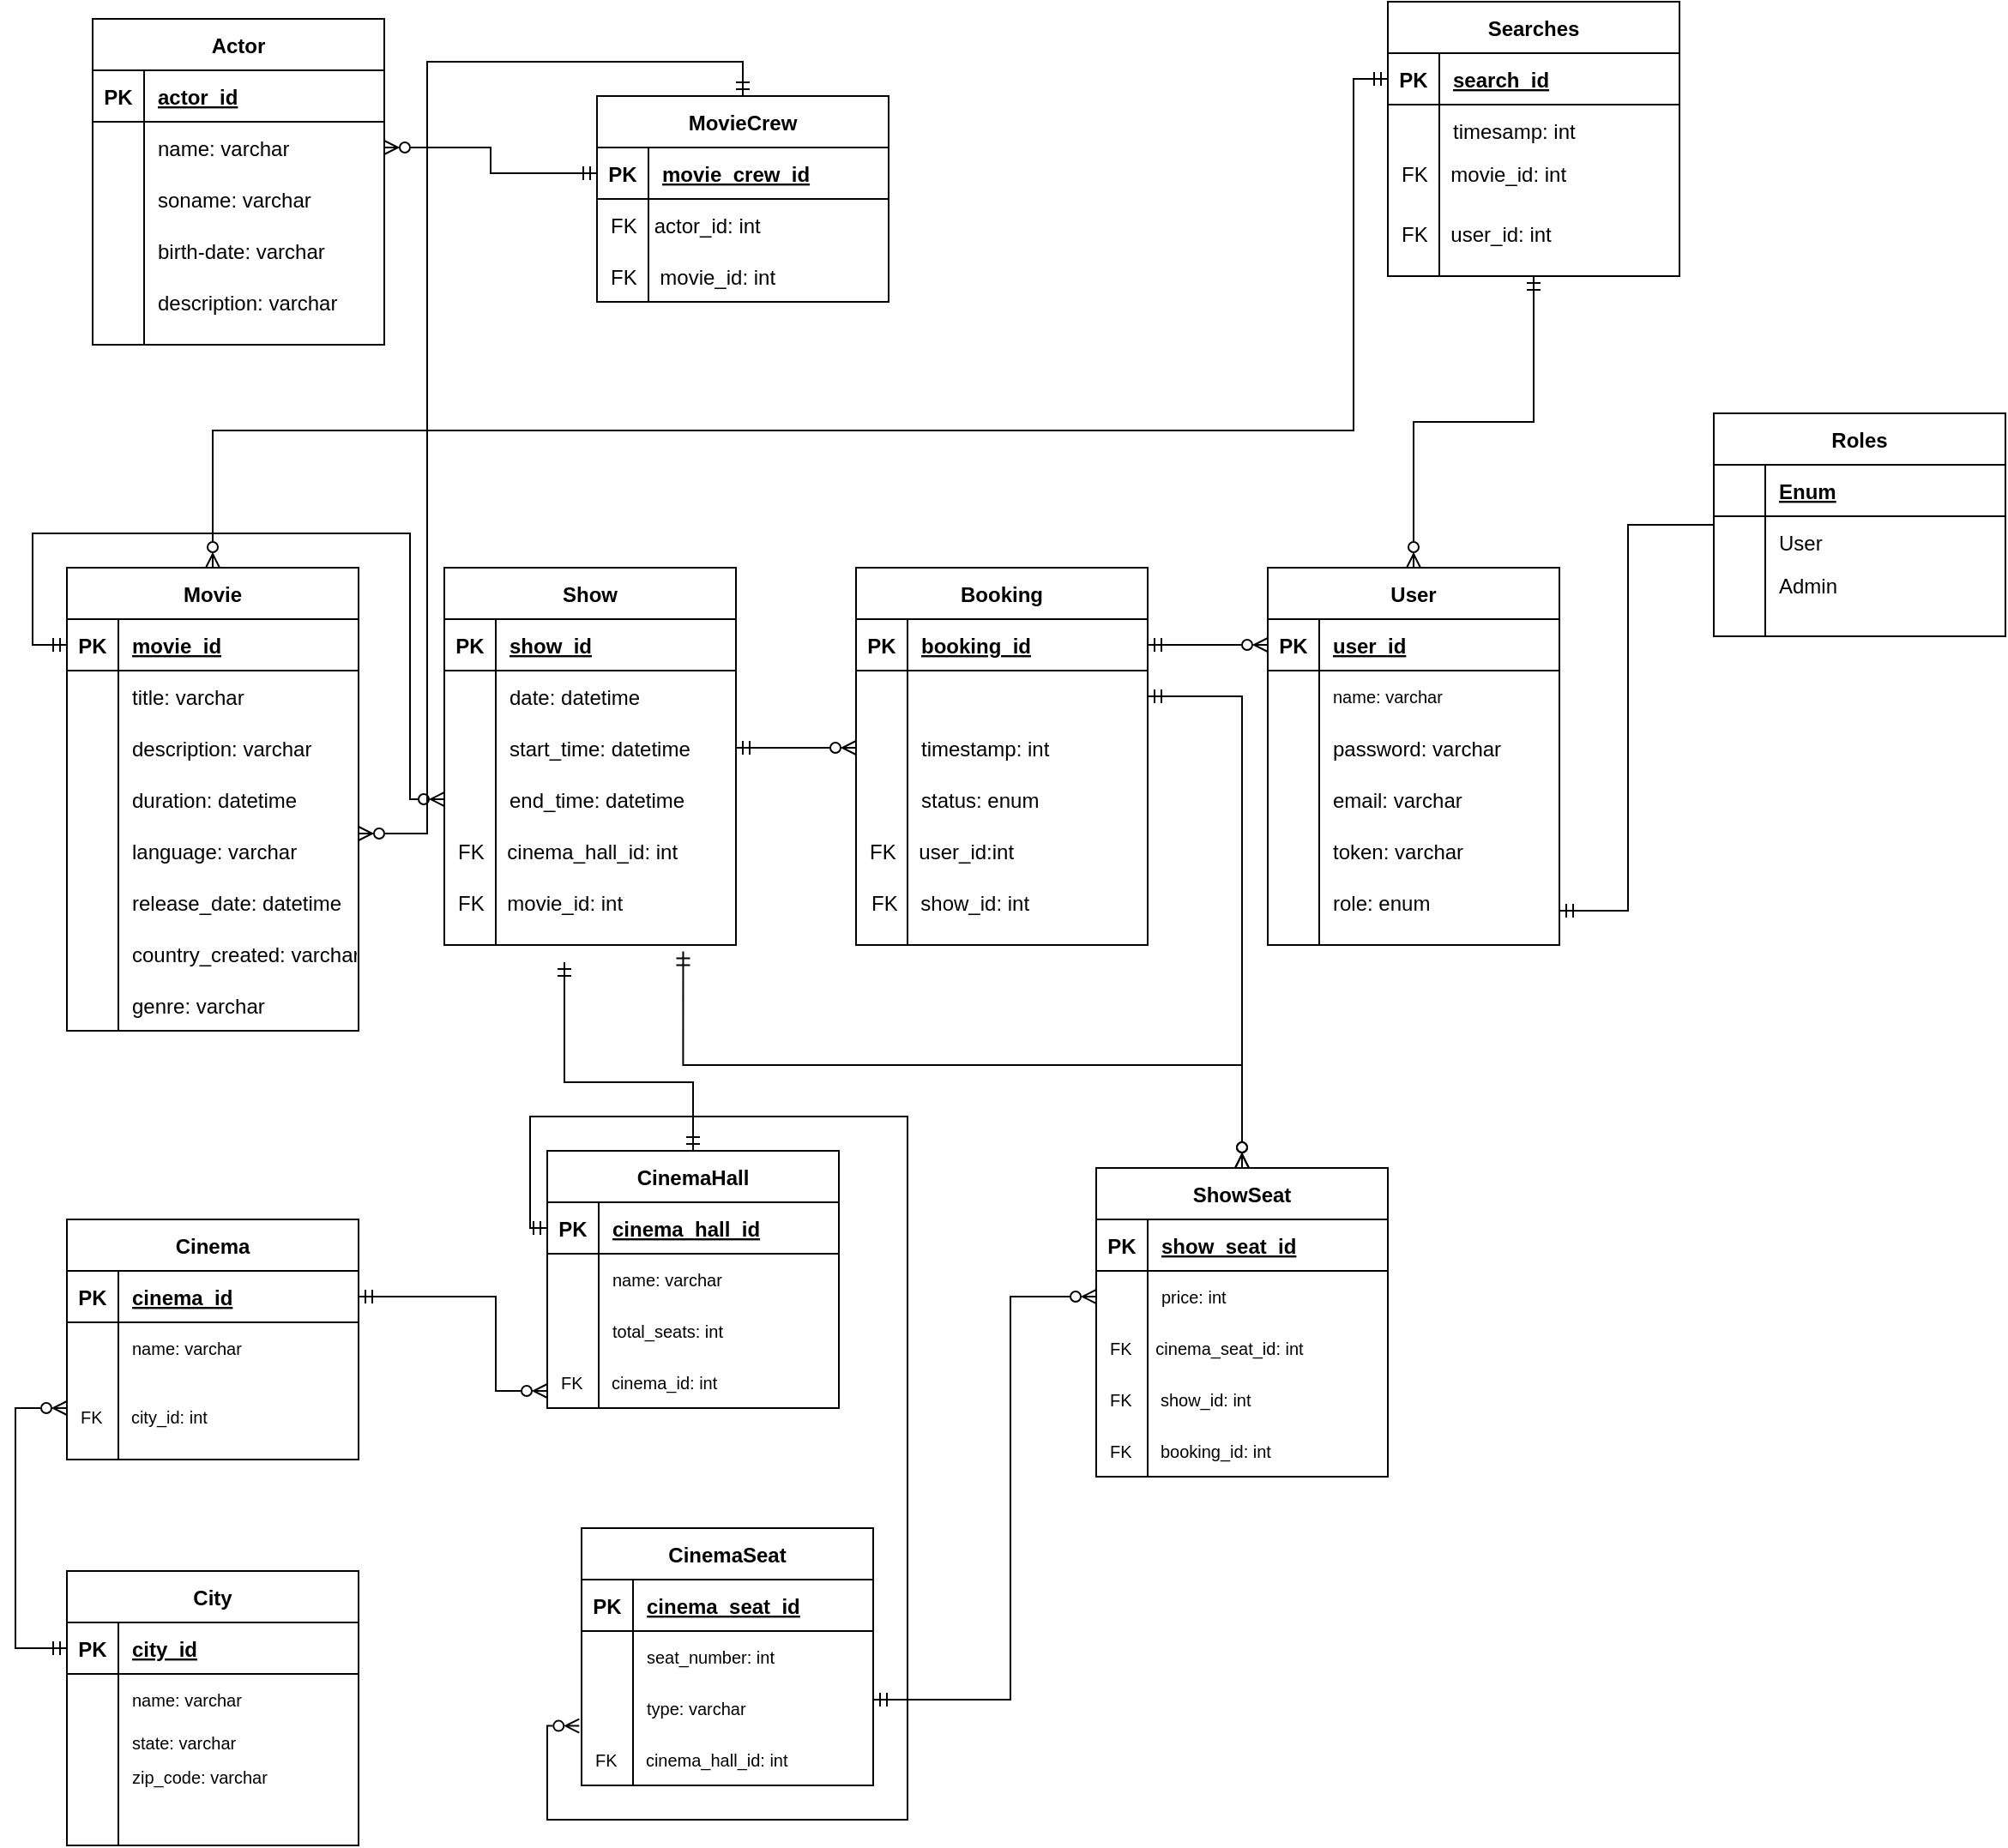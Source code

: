 <mxfile version="20.4.0" type="device"><diagram id="kgPnSzOL5CPbhhJj1sR_" name="Страница 3"><mxGraphModel dx="2310" dy="781" grid="1" gridSize="10" guides="1" tooltips="1" connect="1" arrows="1" fold="1" page="1" pageScale="1" pageWidth="827" pageHeight="1169" math="0" shadow="0"><root><mxCell id="0"/><mxCell id="1" parent="0"/><mxCell id="X8agnIl5AahTwxZ13qTD-17" style="edgeStyle=orthogonalEdgeStyle;rounded=0;orthogonalLoop=1;jettySize=auto;html=1;entryX=0.5;entryY=0;entryDx=0;entryDy=0;fontSize=10;startArrow=ERzeroToMany;startFill=0;endArrow=ERmandOne;endFill=0;elbow=vertical;" parent="1" source="Erh2SNUVtQpAArdXLZ5q-1" target="Erh2SNUVtQpAArdXLZ5q-225" edge="1"><mxGeometry relative="1" as="geometry"><Array as="points"><mxPoint x="230" y="515"/><mxPoint x="230" y="65"/><mxPoint x="414" y="65"/></Array></mxGeometry></mxCell><mxCell id="X8agnIl5AahTwxZ13qTD-20" style="edgeStyle=orthogonalEdgeStyle;rounded=0;orthogonalLoop=1;jettySize=auto;html=1;entryX=0;entryY=0.5;entryDx=0;entryDy=0;fontSize=10;startArrow=ERzeroToMany;startFill=0;endArrow=ERmandOne;endFill=0;elbow=vertical;" parent="1" source="Erh2SNUVtQpAArdXLZ5q-1" target="Erh2SNUVtQpAArdXLZ5q-207" edge="1"><mxGeometry relative="1" as="geometry"><Array as="points"><mxPoint x="105" y="280"/><mxPoint x="770" y="280"/><mxPoint x="770" y="75"/></Array></mxGeometry></mxCell><mxCell id="Erh2SNUVtQpAArdXLZ5q-1" value="Movie" style="shape=table;startSize=30;container=1;collapsible=1;childLayout=tableLayout;fixedRows=1;rowLines=0;fontStyle=1;align=center;resizeLast=1;swimlaneLine=1;" parent="1" vertex="1"><mxGeometry x="20" y="360" width="170" height="270" as="geometry"/></mxCell><mxCell id="Erh2SNUVtQpAArdXLZ5q-2" value="" style="shape=tableRow;horizontal=0;startSize=0;swimlaneHead=0;swimlaneBody=0;fillColor=none;collapsible=0;dropTarget=0;points=[[0,0.5],[1,0.5]];portConstraint=eastwest;top=0;left=0;right=0;bottom=1;" parent="Erh2SNUVtQpAArdXLZ5q-1" vertex="1"><mxGeometry y="30" width="170" height="30" as="geometry"/></mxCell><mxCell id="Erh2SNUVtQpAArdXLZ5q-3" value="PK" style="shape=partialRectangle;connectable=0;fillColor=none;top=0;left=0;bottom=0;right=0;fontStyle=1;overflow=hidden;" parent="Erh2SNUVtQpAArdXLZ5q-2" vertex="1"><mxGeometry width="30" height="30" as="geometry"><mxRectangle width="30" height="30" as="alternateBounds"/></mxGeometry></mxCell><mxCell id="Erh2SNUVtQpAArdXLZ5q-4" value="movie_id" style="shape=partialRectangle;connectable=0;fillColor=none;top=0;left=0;bottom=0;right=0;align=left;spacingLeft=6;fontStyle=5;overflow=hidden;" parent="Erh2SNUVtQpAArdXLZ5q-2" vertex="1"><mxGeometry x="30" width="140" height="30" as="geometry"><mxRectangle width="140" height="30" as="alternateBounds"/></mxGeometry></mxCell><mxCell id="Erh2SNUVtQpAArdXLZ5q-5" value="" style="shape=tableRow;horizontal=0;startSize=0;swimlaneHead=0;swimlaneBody=0;fillColor=none;collapsible=0;dropTarget=0;points=[[0,0.5],[1,0.5]];portConstraint=eastwest;top=0;left=0;right=0;bottom=0;" parent="Erh2SNUVtQpAArdXLZ5q-1" vertex="1"><mxGeometry y="60" width="170" height="30" as="geometry"/></mxCell><mxCell id="Erh2SNUVtQpAArdXLZ5q-6" value="" style="shape=partialRectangle;connectable=0;fillColor=none;top=0;left=0;bottom=0;right=0;editable=1;overflow=hidden;" parent="Erh2SNUVtQpAArdXLZ5q-5" vertex="1"><mxGeometry width="30" height="30" as="geometry"><mxRectangle width="30" height="30" as="alternateBounds"/></mxGeometry></mxCell><mxCell id="Erh2SNUVtQpAArdXLZ5q-7" value="title: varchar" style="shape=partialRectangle;connectable=0;fillColor=none;top=0;left=0;bottom=0;right=0;align=left;spacingLeft=6;overflow=hidden;" parent="Erh2SNUVtQpAArdXLZ5q-5" vertex="1"><mxGeometry x="30" width="140" height="30" as="geometry"><mxRectangle width="140" height="30" as="alternateBounds"/></mxGeometry></mxCell><mxCell id="Erh2SNUVtQpAArdXLZ5q-11" value="" style="shape=tableRow;horizontal=0;startSize=0;swimlaneHead=0;swimlaneBody=0;fillColor=none;collapsible=0;dropTarget=0;points=[[0,0.5],[1,0.5]];portConstraint=eastwest;top=0;left=0;right=0;bottom=0;" parent="Erh2SNUVtQpAArdXLZ5q-1" vertex="1"><mxGeometry y="90" width="170" height="30" as="geometry"/></mxCell><mxCell id="Erh2SNUVtQpAArdXLZ5q-12" value="" style="shape=partialRectangle;connectable=0;fillColor=none;top=0;left=0;bottom=0;right=0;editable=1;overflow=hidden;" parent="Erh2SNUVtQpAArdXLZ5q-11" vertex="1"><mxGeometry width="30" height="30" as="geometry"><mxRectangle width="30" height="30" as="alternateBounds"/></mxGeometry></mxCell><mxCell id="Erh2SNUVtQpAArdXLZ5q-13" value="description: varchar" style="shape=partialRectangle;connectable=0;fillColor=none;top=0;left=0;bottom=0;right=0;align=left;spacingLeft=6;overflow=hidden;" parent="Erh2SNUVtQpAArdXLZ5q-11" vertex="1"><mxGeometry x="30" width="140" height="30" as="geometry"><mxRectangle width="140" height="30" as="alternateBounds"/></mxGeometry></mxCell><mxCell id="Erh2SNUVtQpAArdXLZ5q-8" value="" style="shape=tableRow;horizontal=0;startSize=0;swimlaneHead=0;swimlaneBody=0;fillColor=none;collapsible=0;dropTarget=0;points=[[0,0.5],[1,0.5]];portConstraint=eastwest;top=0;left=0;right=0;bottom=0;" parent="Erh2SNUVtQpAArdXLZ5q-1" vertex="1"><mxGeometry y="120" width="170" height="30" as="geometry"/></mxCell><mxCell id="Erh2SNUVtQpAArdXLZ5q-9" value="" style="shape=partialRectangle;connectable=0;fillColor=none;top=0;left=0;bottom=0;right=0;editable=1;overflow=hidden;" parent="Erh2SNUVtQpAArdXLZ5q-8" vertex="1"><mxGeometry width="30" height="30" as="geometry"><mxRectangle width="30" height="30" as="alternateBounds"/></mxGeometry></mxCell><mxCell id="Erh2SNUVtQpAArdXLZ5q-10" value="" style="shape=partialRectangle;connectable=0;fillColor=none;top=0;left=0;bottom=0;right=0;align=left;spacingLeft=6;overflow=hidden;" parent="Erh2SNUVtQpAArdXLZ5q-8" vertex="1"><mxGeometry x="30" width="140" height="30" as="geometry"><mxRectangle width="140" height="30" as="alternateBounds"/></mxGeometry></mxCell><mxCell id="Erh2SNUVtQpAArdXLZ5q-14" style="shape=tableRow;horizontal=0;startSize=0;swimlaneHead=0;swimlaneBody=0;fillColor=none;collapsible=0;dropTarget=0;points=[[0,0.5],[1,0.5]];portConstraint=eastwest;top=0;left=0;right=0;bottom=0;" parent="Erh2SNUVtQpAArdXLZ5q-1" vertex="1"><mxGeometry y="150" width="170" height="120" as="geometry"/></mxCell><mxCell id="Erh2SNUVtQpAArdXLZ5q-15" style="shape=partialRectangle;connectable=0;fillColor=none;top=0;left=0;bottom=0;right=0;editable=1;overflow=hidden;" parent="Erh2SNUVtQpAArdXLZ5q-14" vertex="1"><mxGeometry width="30" height="120" as="geometry"><mxRectangle width="30" height="120" as="alternateBounds"/></mxGeometry></mxCell><mxCell id="Erh2SNUVtQpAArdXLZ5q-16" value="" style="shape=partialRectangle;connectable=0;fillColor=none;top=0;left=0;bottom=0;right=0;align=left;spacingLeft=6;overflow=hidden;" parent="Erh2SNUVtQpAArdXLZ5q-14" vertex="1"><mxGeometry x="30" width="140" height="120" as="geometry"><mxRectangle width="140" height="120" as="alternateBounds"/></mxGeometry></mxCell><mxCell id="Erh2SNUVtQpAArdXLZ5q-18" value="duration: datetime" style="shape=partialRectangle;connectable=0;fillColor=none;top=0;left=0;bottom=0;right=0;align=left;spacingLeft=6;overflow=hidden;" parent="1" vertex="1"><mxGeometry x="50" y="480" width="140" height="30" as="geometry"><mxRectangle width="140" height="30" as="alternateBounds"/></mxGeometry></mxCell><mxCell id="Erh2SNUVtQpAArdXLZ5q-19" value="language: varchar" style="shape=partialRectangle;connectable=0;fillColor=none;top=0;left=0;bottom=0;right=0;align=left;spacingLeft=6;overflow=hidden;" parent="1" vertex="1"><mxGeometry x="50" y="510" width="140" height="30" as="geometry"><mxRectangle width="140" height="30" as="alternateBounds"/></mxGeometry></mxCell><mxCell id="Erh2SNUVtQpAArdXLZ5q-20" value="release_date: datetime" style="shape=partialRectangle;connectable=0;fillColor=none;top=0;left=0;bottom=0;right=0;align=left;spacingLeft=6;overflow=hidden;" parent="1" vertex="1"><mxGeometry x="50" y="540" width="140" height="30" as="geometry"><mxRectangle width="140" height="30" as="alternateBounds"/></mxGeometry></mxCell><mxCell id="Erh2SNUVtQpAArdXLZ5q-21" value="country_created: varchar" style="shape=partialRectangle;connectable=0;fillColor=none;top=0;left=0;bottom=0;right=0;align=left;spacingLeft=6;overflow=hidden;" parent="1" vertex="1"><mxGeometry x="50" y="570" width="140" height="30" as="geometry"><mxRectangle width="140" height="30" as="alternateBounds"/></mxGeometry></mxCell><mxCell id="Erh2SNUVtQpAArdXLZ5q-22" value="genre: varchar" style="shape=partialRectangle;connectable=0;fillColor=none;top=0;left=0;bottom=0;right=0;align=left;spacingLeft=6;overflow=hidden;" parent="1" vertex="1"><mxGeometry x="50" y="600" width="140" height="30" as="geometry"><mxRectangle width="140" height="30" as="alternateBounds"/></mxGeometry></mxCell><mxCell id="Erh2SNUVtQpAArdXLZ5q-23" value="" style="shape=partialRectangle;connectable=0;fillColor=none;top=0;left=0;bottom=0;right=0;align=left;spacingLeft=6;overflow=hidden;" parent="1" vertex="1"><mxGeometry x="50" y="630" width="140" height="30" as="geometry"><mxRectangle width="140" height="30" as="alternateBounds"/></mxGeometry></mxCell><mxCell id="Erh2SNUVtQpAArdXLZ5q-24" value="Show" style="shape=table;startSize=30;container=1;collapsible=1;childLayout=tableLayout;fixedRows=1;rowLines=0;fontStyle=1;align=center;resizeLast=1;swimlaneLine=1;" parent="1" vertex="1"><mxGeometry x="240" y="360" width="170" height="220" as="geometry"/></mxCell><mxCell id="Erh2SNUVtQpAArdXLZ5q-25" value="" style="shape=tableRow;horizontal=0;startSize=0;swimlaneHead=0;swimlaneBody=0;fillColor=none;collapsible=0;dropTarget=0;points=[[0,0.5],[1,0.5]];portConstraint=eastwest;top=0;left=0;right=0;bottom=1;" parent="Erh2SNUVtQpAArdXLZ5q-24" vertex="1"><mxGeometry y="30" width="170" height="30" as="geometry"/></mxCell><mxCell id="Erh2SNUVtQpAArdXLZ5q-26" value="PK" style="shape=partialRectangle;connectable=0;fillColor=none;top=0;left=0;bottom=0;right=0;fontStyle=1;overflow=hidden;" parent="Erh2SNUVtQpAArdXLZ5q-25" vertex="1"><mxGeometry width="30" height="30" as="geometry"><mxRectangle width="30" height="30" as="alternateBounds"/></mxGeometry></mxCell><mxCell id="Erh2SNUVtQpAArdXLZ5q-27" value="show_id" style="shape=partialRectangle;connectable=0;fillColor=none;top=0;left=0;bottom=0;right=0;align=left;spacingLeft=6;fontStyle=5;overflow=hidden;" parent="Erh2SNUVtQpAArdXLZ5q-25" vertex="1"><mxGeometry x="30" width="140" height="30" as="geometry"><mxRectangle width="140" height="30" as="alternateBounds"/></mxGeometry></mxCell><mxCell id="Erh2SNUVtQpAArdXLZ5q-28" value="" style="shape=tableRow;horizontal=0;startSize=0;swimlaneHead=0;swimlaneBody=0;fillColor=none;collapsible=0;dropTarget=0;points=[[0,0.5],[1,0.5]];portConstraint=eastwest;top=0;left=0;right=0;bottom=0;" parent="Erh2SNUVtQpAArdXLZ5q-24" vertex="1"><mxGeometry y="60" width="170" height="30" as="geometry"/></mxCell><mxCell id="Erh2SNUVtQpAArdXLZ5q-29" value="" style="shape=partialRectangle;connectable=0;fillColor=none;top=0;left=0;bottom=0;right=0;editable=1;overflow=hidden;" parent="Erh2SNUVtQpAArdXLZ5q-28" vertex="1"><mxGeometry width="30" height="30" as="geometry"><mxRectangle width="30" height="30" as="alternateBounds"/></mxGeometry></mxCell><mxCell id="Erh2SNUVtQpAArdXLZ5q-30" value="date: datetime" style="shape=partialRectangle;connectable=0;fillColor=none;top=0;left=0;bottom=0;right=0;align=left;spacingLeft=6;overflow=hidden;" parent="Erh2SNUVtQpAArdXLZ5q-28" vertex="1"><mxGeometry x="30" width="140" height="30" as="geometry"><mxRectangle width="140" height="30" as="alternateBounds"/></mxGeometry></mxCell><mxCell id="Erh2SNUVtQpAArdXLZ5q-31" value="" style="shape=tableRow;horizontal=0;startSize=0;swimlaneHead=0;swimlaneBody=0;fillColor=none;collapsible=0;dropTarget=0;points=[[0,0.5],[1,0.5]];portConstraint=eastwest;top=0;left=0;right=0;bottom=0;" parent="Erh2SNUVtQpAArdXLZ5q-24" vertex="1"><mxGeometry y="90" width="170" height="30" as="geometry"/></mxCell><mxCell id="Erh2SNUVtQpAArdXLZ5q-32" value="" style="shape=partialRectangle;connectable=0;fillColor=none;top=0;left=0;bottom=0;right=0;editable=1;overflow=hidden;" parent="Erh2SNUVtQpAArdXLZ5q-31" vertex="1"><mxGeometry width="30" height="30" as="geometry"><mxRectangle width="30" height="30" as="alternateBounds"/></mxGeometry></mxCell><mxCell id="Erh2SNUVtQpAArdXLZ5q-33" value="start_time: datetime" style="shape=partialRectangle;connectable=0;fillColor=none;top=0;left=0;bottom=0;right=0;align=left;spacingLeft=6;overflow=hidden;" parent="Erh2SNUVtQpAArdXLZ5q-31" vertex="1"><mxGeometry x="30" width="140" height="30" as="geometry"><mxRectangle width="140" height="30" as="alternateBounds"/></mxGeometry></mxCell><mxCell id="Erh2SNUVtQpAArdXLZ5q-34" value="" style="shape=tableRow;horizontal=0;startSize=0;swimlaneHead=0;swimlaneBody=0;fillColor=none;collapsible=0;dropTarget=0;points=[[0,0.5],[1,0.5]];portConstraint=eastwest;top=0;left=0;right=0;bottom=0;" parent="Erh2SNUVtQpAArdXLZ5q-24" vertex="1"><mxGeometry y="120" width="170" height="30" as="geometry"/></mxCell><mxCell id="Erh2SNUVtQpAArdXLZ5q-35" value="" style="shape=partialRectangle;connectable=0;fillColor=none;top=0;left=0;bottom=0;right=0;editable=1;overflow=hidden;" parent="Erh2SNUVtQpAArdXLZ5q-34" vertex="1"><mxGeometry width="30" height="30" as="geometry"><mxRectangle width="30" height="30" as="alternateBounds"/></mxGeometry></mxCell><mxCell id="Erh2SNUVtQpAArdXLZ5q-36" value="" style="shape=partialRectangle;connectable=0;fillColor=none;top=0;left=0;bottom=0;right=0;align=left;spacingLeft=6;overflow=hidden;" parent="Erh2SNUVtQpAArdXLZ5q-34" vertex="1"><mxGeometry x="30" width="140" height="30" as="geometry"><mxRectangle width="140" height="30" as="alternateBounds"/></mxGeometry></mxCell><mxCell id="Erh2SNUVtQpAArdXLZ5q-37" style="shape=tableRow;horizontal=0;startSize=0;swimlaneHead=0;swimlaneBody=0;fillColor=none;collapsible=0;dropTarget=0;points=[[0,0.5],[1,0.5]];portConstraint=eastwest;top=0;left=0;right=0;bottom=0;" parent="Erh2SNUVtQpAArdXLZ5q-24" vertex="1"><mxGeometry y="150" width="170" height="70" as="geometry"/></mxCell><mxCell id="Erh2SNUVtQpAArdXLZ5q-38" style="shape=partialRectangle;connectable=0;fillColor=none;top=0;left=0;bottom=0;right=0;editable=1;overflow=hidden;" parent="Erh2SNUVtQpAArdXLZ5q-37" vertex="1"><mxGeometry width="30" height="70" as="geometry"><mxRectangle width="30" height="70" as="alternateBounds"/></mxGeometry></mxCell><mxCell id="Erh2SNUVtQpAArdXLZ5q-39" value="" style="shape=partialRectangle;connectable=0;fillColor=none;top=0;left=0;bottom=0;right=0;align=left;spacingLeft=6;overflow=hidden;" parent="Erh2SNUVtQpAArdXLZ5q-37" vertex="1"><mxGeometry x="30" width="140" height="70" as="geometry"><mxRectangle width="140" height="70" as="alternateBounds"/></mxGeometry></mxCell><mxCell id="Erh2SNUVtQpAArdXLZ5q-40" value="end_time: datetime" style="shape=partialRectangle;connectable=0;fillColor=none;top=0;left=0;bottom=0;right=0;align=left;spacingLeft=6;overflow=hidden;" parent="1" vertex="1"><mxGeometry x="270" y="480" width="140" height="30" as="geometry"><mxRectangle width="140" height="30" as="alternateBounds"/></mxGeometry></mxCell><mxCell id="Erh2SNUVtQpAArdXLZ5q-41" value="FK    cinema_hall_id: int" style="shape=partialRectangle;connectable=0;fillColor=none;top=0;left=0;bottom=0;right=0;align=left;spacingLeft=6;overflow=hidden;" parent="1" vertex="1"><mxGeometry x="240" y="510" width="170" height="30" as="geometry"><mxRectangle width="140" height="30" as="alternateBounds"/></mxGeometry></mxCell><mxCell id="Erh2SNUVtQpAArdXLZ5q-42" value="FK    movie_id: int" style="shape=partialRectangle;connectable=0;fillColor=none;top=0;left=0;bottom=0;right=0;align=left;spacingLeft=6;overflow=hidden;" parent="1" vertex="1"><mxGeometry x="240" y="540" width="170" height="30" as="geometry"><mxRectangle width="140" height="30" as="alternateBounds"/></mxGeometry></mxCell><mxCell id="Erh2SNUVtQpAArdXLZ5q-46" value="Booking" style="shape=table;startSize=30;container=1;collapsible=1;childLayout=tableLayout;fixedRows=1;rowLines=0;fontStyle=1;align=center;resizeLast=1;swimlaneLine=1;" parent="1" vertex="1"><mxGeometry x="480" y="360" width="170" height="220" as="geometry"/></mxCell><mxCell id="Erh2SNUVtQpAArdXLZ5q-47" value="" style="shape=tableRow;horizontal=0;startSize=0;swimlaneHead=0;swimlaneBody=0;fillColor=none;collapsible=0;dropTarget=0;points=[[0,0.5],[1,0.5]];portConstraint=eastwest;top=0;left=0;right=0;bottom=1;" parent="Erh2SNUVtQpAArdXLZ5q-46" vertex="1"><mxGeometry y="30" width="170" height="30" as="geometry"/></mxCell><mxCell id="Erh2SNUVtQpAArdXLZ5q-48" value="PK" style="shape=partialRectangle;connectable=0;fillColor=none;top=0;left=0;bottom=0;right=0;fontStyle=1;overflow=hidden;" parent="Erh2SNUVtQpAArdXLZ5q-47" vertex="1"><mxGeometry width="30" height="30" as="geometry"><mxRectangle width="30" height="30" as="alternateBounds"/></mxGeometry></mxCell><mxCell id="Erh2SNUVtQpAArdXLZ5q-49" value="booking_id" style="shape=partialRectangle;connectable=0;fillColor=none;top=0;left=0;bottom=0;right=0;align=left;spacingLeft=6;fontStyle=5;overflow=hidden;" parent="Erh2SNUVtQpAArdXLZ5q-47" vertex="1"><mxGeometry x="30" width="140" height="30" as="geometry"><mxRectangle width="140" height="30" as="alternateBounds"/></mxGeometry></mxCell><mxCell id="Erh2SNUVtQpAArdXLZ5q-50" value="" style="shape=tableRow;horizontal=0;startSize=0;swimlaneHead=0;swimlaneBody=0;fillColor=none;collapsible=0;dropTarget=0;points=[[0,0.5],[1,0.5]];portConstraint=eastwest;top=0;left=0;right=0;bottom=0;" parent="Erh2SNUVtQpAArdXLZ5q-46" vertex="1"><mxGeometry y="60" width="170" height="30" as="geometry"/></mxCell><mxCell id="Erh2SNUVtQpAArdXLZ5q-51" value="" style="shape=partialRectangle;connectable=0;fillColor=none;top=0;left=0;bottom=0;right=0;editable=1;overflow=hidden;" parent="Erh2SNUVtQpAArdXLZ5q-50" vertex="1"><mxGeometry width="30" height="30" as="geometry"><mxRectangle width="30" height="30" as="alternateBounds"/></mxGeometry></mxCell><mxCell id="Erh2SNUVtQpAArdXLZ5q-52" value="" style="shape=partialRectangle;connectable=0;fillColor=none;top=0;left=0;bottom=0;right=0;align=left;spacingLeft=6;overflow=hidden;fontSize=10;" parent="Erh2SNUVtQpAArdXLZ5q-50" vertex="1"><mxGeometry x="30" width="140" height="30" as="geometry"><mxRectangle width="140" height="30" as="alternateBounds"/></mxGeometry></mxCell><mxCell id="Erh2SNUVtQpAArdXLZ5q-53" value="" style="shape=tableRow;horizontal=0;startSize=0;swimlaneHead=0;swimlaneBody=0;fillColor=none;collapsible=0;dropTarget=0;points=[[0,0.5],[1,0.5]];portConstraint=eastwest;top=0;left=0;right=0;bottom=0;" parent="Erh2SNUVtQpAArdXLZ5q-46" vertex="1"><mxGeometry y="90" width="170" height="30" as="geometry"/></mxCell><mxCell id="Erh2SNUVtQpAArdXLZ5q-54" value="" style="shape=partialRectangle;connectable=0;fillColor=none;top=0;left=0;bottom=0;right=0;editable=1;overflow=hidden;" parent="Erh2SNUVtQpAArdXLZ5q-53" vertex="1"><mxGeometry width="30" height="30" as="geometry"><mxRectangle width="30" height="30" as="alternateBounds"/></mxGeometry></mxCell><mxCell id="Erh2SNUVtQpAArdXLZ5q-55" value="timestamp: int" style="shape=partialRectangle;connectable=0;fillColor=none;top=0;left=0;bottom=0;right=0;align=left;spacingLeft=6;overflow=hidden;" parent="Erh2SNUVtQpAArdXLZ5q-53" vertex="1"><mxGeometry x="30" width="140" height="30" as="geometry"><mxRectangle width="140" height="30" as="alternateBounds"/></mxGeometry></mxCell><mxCell id="Erh2SNUVtQpAArdXLZ5q-56" value="" style="shape=tableRow;horizontal=0;startSize=0;swimlaneHead=0;swimlaneBody=0;fillColor=none;collapsible=0;dropTarget=0;points=[[0,0.5],[1,0.5]];portConstraint=eastwest;top=0;left=0;right=0;bottom=0;" parent="Erh2SNUVtQpAArdXLZ5q-46" vertex="1"><mxGeometry y="120" width="170" height="30" as="geometry"/></mxCell><mxCell id="Erh2SNUVtQpAArdXLZ5q-57" value="" style="shape=partialRectangle;connectable=0;fillColor=none;top=0;left=0;bottom=0;right=0;editable=1;overflow=hidden;" parent="Erh2SNUVtQpAArdXLZ5q-56" vertex="1"><mxGeometry width="30" height="30" as="geometry"><mxRectangle width="30" height="30" as="alternateBounds"/></mxGeometry></mxCell><mxCell id="Erh2SNUVtQpAArdXLZ5q-58" value="" style="shape=partialRectangle;connectable=0;fillColor=none;top=0;left=0;bottom=0;right=0;align=left;spacingLeft=6;overflow=hidden;" parent="Erh2SNUVtQpAArdXLZ5q-56" vertex="1"><mxGeometry x="30" width="140" height="30" as="geometry"><mxRectangle width="140" height="30" as="alternateBounds"/></mxGeometry></mxCell><mxCell id="Erh2SNUVtQpAArdXLZ5q-59" style="shape=tableRow;horizontal=0;startSize=0;swimlaneHead=0;swimlaneBody=0;fillColor=none;collapsible=0;dropTarget=0;points=[[0,0.5],[1,0.5]];portConstraint=eastwest;top=0;left=0;right=0;bottom=0;" parent="Erh2SNUVtQpAArdXLZ5q-46" vertex="1"><mxGeometry y="150" width="170" height="70" as="geometry"/></mxCell><mxCell id="Erh2SNUVtQpAArdXLZ5q-60" style="shape=partialRectangle;connectable=0;fillColor=none;top=0;left=0;bottom=0;right=0;editable=1;overflow=hidden;" parent="Erh2SNUVtQpAArdXLZ5q-59" vertex="1"><mxGeometry width="30" height="70" as="geometry"><mxRectangle width="30" height="70" as="alternateBounds"/></mxGeometry></mxCell><mxCell id="Erh2SNUVtQpAArdXLZ5q-61" value="" style="shape=partialRectangle;connectable=0;fillColor=none;top=0;left=0;bottom=0;right=0;align=left;spacingLeft=6;overflow=hidden;" parent="Erh2SNUVtQpAArdXLZ5q-59" vertex="1"><mxGeometry x="30" width="140" height="70" as="geometry"><mxRectangle width="140" height="70" as="alternateBounds"/></mxGeometry></mxCell><mxCell id="Erh2SNUVtQpAArdXLZ5q-62" value="status: enum" style="shape=partialRectangle;connectable=0;fillColor=none;top=0;left=0;bottom=0;right=0;align=left;spacingLeft=6;overflow=hidden;" parent="1" vertex="1"><mxGeometry x="510" y="480" width="140" height="30" as="geometry"><mxRectangle width="140" height="30" as="alternateBounds"/></mxGeometry></mxCell><mxCell id="Erh2SNUVtQpAArdXLZ5q-63" value="FK    user_id:int" style="shape=partialRectangle;connectable=0;fillColor=none;top=0;left=0;bottom=0;right=0;align=left;spacingLeft=6;overflow=hidden;" parent="1" vertex="1"><mxGeometry x="480" y="510" width="170" height="30" as="geometry"><mxRectangle width="140" height="30" as="alternateBounds"/></mxGeometry></mxCell><mxCell id="Erh2SNUVtQpAArdXLZ5q-64" value="FK    show_id: int" style="shape=partialRectangle;connectable=0;fillColor=none;top=0;left=0;bottom=0;right=0;align=left;spacingLeft=6;overflow=hidden;" parent="1" vertex="1"><mxGeometry x="481" y="540" width="170" height="30" as="geometry"><mxRectangle width="140" height="30" as="alternateBounds"/></mxGeometry></mxCell><mxCell id="X8agnIl5AahTwxZ13qTD-19" style="edgeStyle=orthogonalEdgeStyle;rounded=0;orthogonalLoop=1;jettySize=auto;html=1;entryX=0.5;entryY=1;entryDx=0;entryDy=0;fontSize=10;startArrow=ERzeroToMany;startFill=0;endArrow=ERmandOne;endFill=0;elbow=vertical;" parent="1" source="Erh2SNUVtQpAArdXLZ5q-65" target="Erh2SNUVtQpAArdXLZ5q-206" edge="1"><mxGeometry relative="1" as="geometry"/></mxCell><mxCell id="Erh2SNUVtQpAArdXLZ5q-65" value="User" style="shape=table;startSize=30;container=1;collapsible=1;childLayout=tableLayout;fixedRows=1;rowLines=0;fontStyle=1;align=center;resizeLast=1;swimlaneLine=1;" parent="1" vertex="1"><mxGeometry x="720" y="360" width="170" height="220" as="geometry"/></mxCell><mxCell id="Erh2SNUVtQpAArdXLZ5q-66" value="" style="shape=tableRow;horizontal=0;startSize=0;swimlaneHead=0;swimlaneBody=0;fillColor=none;collapsible=0;dropTarget=0;points=[[0,0.5],[1,0.5]];portConstraint=eastwest;top=0;left=0;right=0;bottom=1;" parent="Erh2SNUVtQpAArdXLZ5q-65" vertex="1"><mxGeometry y="30" width="170" height="30" as="geometry"/></mxCell><mxCell id="Erh2SNUVtQpAArdXLZ5q-67" value="PK" style="shape=partialRectangle;connectable=0;fillColor=none;top=0;left=0;bottom=0;right=0;fontStyle=1;overflow=hidden;" parent="Erh2SNUVtQpAArdXLZ5q-66" vertex="1"><mxGeometry width="30" height="30" as="geometry"><mxRectangle width="30" height="30" as="alternateBounds"/></mxGeometry></mxCell><mxCell id="Erh2SNUVtQpAArdXLZ5q-68" value="user_id" style="shape=partialRectangle;connectable=0;fillColor=none;top=0;left=0;bottom=0;right=0;align=left;spacingLeft=6;fontStyle=5;overflow=hidden;" parent="Erh2SNUVtQpAArdXLZ5q-66" vertex="1"><mxGeometry x="30" width="140" height="30" as="geometry"><mxRectangle width="140" height="30" as="alternateBounds"/></mxGeometry></mxCell><mxCell id="Erh2SNUVtQpAArdXLZ5q-69" value="" style="shape=tableRow;horizontal=0;startSize=0;swimlaneHead=0;swimlaneBody=0;fillColor=none;collapsible=0;dropTarget=0;points=[[0,0.5],[1,0.5]];portConstraint=eastwest;top=0;left=0;right=0;bottom=0;" parent="Erh2SNUVtQpAArdXLZ5q-65" vertex="1"><mxGeometry y="60" width="170" height="30" as="geometry"/></mxCell><mxCell id="Erh2SNUVtQpAArdXLZ5q-70" value="" style="shape=partialRectangle;connectable=0;fillColor=none;top=0;left=0;bottom=0;right=0;editable=1;overflow=hidden;" parent="Erh2SNUVtQpAArdXLZ5q-69" vertex="1"><mxGeometry width="30" height="30" as="geometry"><mxRectangle width="30" height="30" as="alternateBounds"/></mxGeometry></mxCell><mxCell id="Erh2SNUVtQpAArdXLZ5q-71" value="name: varchar" style="shape=partialRectangle;connectable=0;fillColor=none;top=0;left=0;bottom=0;right=0;align=left;spacingLeft=6;overflow=hidden;fontSize=10;" parent="Erh2SNUVtQpAArdXLZ5q-69" vertex="1"><mxGeometry x="30" width="140" height="30" as="geometry"><mxRectangle width="140" height="30" as="alternateBounds"/></mxGeometry></mxCell><mxCell id="Erh2SNUVtQpAArdXLZ5q-72" value="" style="shape=tableRow;horizontal=0;startSize=0;swimlaneHead=0;swimlaneBody=0;fillColor=none;collapsible=0;dropTarget=0;points=[[0,0.5],[1,0.5]];portConstraint=eastwest;top=0;left=0;right=0;bottom=0;" parent="Erh2SNUVtQpAArdXLZ5q-65" vertex="1"><mxGeometry y="90" width="170" height="30" as="geometry"/></mxCell><mxCell id="Erh2SNUVtQpAArdXLZ5q-73" value="" style="shape=partialRectangle;connectable=0;fillColor=none;top=0;left=0;bottom=0;right=0;editable=1;overflow=hidden;" parent="Erh2SNUVtQpAArdXLZ5q-72" vertex="1"><mxGeometry width="30" height="30" as="geometry"><mxRectangle width="30" height="30" as="alternateBounds"/></mxGeometry></mxCell><mxCell id="Erh2SNUVtQpAArdXLZ5q-74" value="password: varchar" style="shape=partialRectangle;connectable=0;fillColor=none;top=0;left=0;bottom=0;right=0;align=left;spacingLeft=6;overflow=hidden;" parent="Erh2SNUVtQpAArdXLZ5q-72" vertex="1"><mxGeometry x="30" width="140" height="30" as="geometry"><mxRectangle width="140" height="30" as="alternateBounds"/></mxGeometry></mxCell><mxCell id="Erh2SNUVtQpAArdXLZ5q-75" value="" style="shape=tableRow;horizontal=0;startSize=0;swimlaneHead=0;swimlaneBody=0;fillColor=none;collapsible=0;dropTarget=0;points=[[0,0.5],[1,0.5]];portConstraint=eastwest;top=0;left=0;right=0;bottom=0;" parent="Erh2SNUVtQpAArdXLZ5q-65" vertex="1"><mxGeometry y="120" width="170" height="30" as="geometry"/></mxCell><mxCell id="Erh2SNUVtQpAArdXLZ5q-76" value="" style="shape=partialRectangle;connectable=0;fillColor=none;top=0;left=0;bottom=0;right=0;editable=1;overflow=hidden;" parent="Erh2SNUVtQpAArdXLZ5q-75" vertex="1"><mxGeometry width="30" height="30" as="geometry"><mxRectangle width="30" height="30" as="alternateBounds"/></mxGeometry></mxCell><mxCell id="Erh2SNUVtQpAArdXLZ5q-77" value="" style="shape=partialRectangle;connectable=0;fillColor=none;top=0;left=0;bottom=0;right=0;align=left;spacingLeft=6;overflow=hidden;" parent="Erh2SNUVtQpAArdXLZ5q-75" vertex="1"><mxGeometry x="30" width="140" height="30" as="geometry"><mxRectangle width="140" height="30" as="alternateBounds"/></mxGeometry></mxCell><mxCell id="Erh2SNUVtQpAArdXLZ5q-78" style="shape=tableRow;horizontal=0;startSize=0;swimlaneHead=0;swimlaneBody=0;fillColor=none;collapsible=0;dropTarget=0;points=[[0,0.5],[1,0.5]];portConstraint=eastwest;top=0;left=0;right=0;bottom=0;" parent="Erh2SNUVtQpAArdXLZ5q-65" vertex="1"><mxGeometry y="150" width="170" height="70" as="geometry"/></mxCell><mxCell id="Erh2SNUVtQpAArdXLZ5q-79" style="shape=partialRectangle;connectable=0;fillColor=none;top=0;left=0;bottom=0;right=0;editable=1;overflow=hidden;" parent="Erh2SNUVtQpAArdXLZ5q-78" vertex="1"><mxGeometry width="30" height="70" as="geometry"><mxRectangle width="30" height="70" as="alternateBounds"/></mxGeometry></mxCell><mxCell id="Erh2SNUVtQpAArdXLZ5q-80" value="" style="shape=partialRectangle;connectable=0;fillColor=none;top=0;left=0;bottom=0;right=0;align=left;spacingLeft=6;overflow=hidden;" parent="Erh2SNUVtQpAArdXLZ5q-78" vertex="1"><mxGeometry x="30" width="140" height="70" as="geometry"><mxRectangle width="140" height="70" as="alternateBounds"/></mxGeometry></mxCell><mxCell id="Erh2SNUVtQpAArdXLZ5q-81" value="email: varchar" style="shape=partialRectangle;connectable=0;fillColor=none;top=0;left=0;bottom=0;right=0;align=left;spacingLeft=6;overflow=hidden;" parent="1" vertex="1"><mxGeometry x="750" y="480" width="140" height="30" as="geometry"><mxRectangle width="140" height="30" as="alternateBounds"/></mxGeometry></mxCell><mxCell id="Erh2SNUVtQpAArdXLZ5q-82" value="" style="shape=partialRectangle;connectable=0;fillColor=none;top=0;left=0;bottom=0;right=0;align=left;spacingLeft=6;overflow=hidden;" parent="1" vertex="1"><mxGeometry x="720" y="480" width="170" height="30" as="geometry"><mxRectangle width="140" height="30" as="alternateBounds"/></mxGeometry></mxCell><mxCell id="Erh2SNUVtQpAArdXLZ5q-84" value="Cinema" style="shape=table;startSize=30;container=1;collapsible=1;childLayout=tableLayout;fixedRows=1;rowLines=0;fontStyle=1;align=center;resizeLast=1;swimlaneLine=1;" parent="1" vertex="1"><mxGeometry x="20" y="740" width="170" height="140" as="geometry"/></mxCell><mxCell id="Erh2SNUVtQpAArdXLZ5q-85" value="" style="shape=tableRow;horizontal=0;startSize=0;swimlaneHead=0;swimlaneBody=0;fillColor=none;collapsible=0;dropTarget=0;points=[[0,0.5],[1,0.5]];portConstraint=eastwest;top=0;left=0;right=0;bottom=1;" parent="Erh2SNUVtQpAArdXLZ5q-84" vertex="1"><mxGeometry y="30" width="170" height="30" as="geometry"/></mxCell><mxCell id="Erh2SNUVtQpAArdXLZ5q-86" value="PK" style="shape=partialRectangle;connectable=0;fillColor=none;top=0;left=0;bottom=0;right=0;fontStyle=1;overflow=hidden;" parent="Erh2SNUVtQpAArdXLZ5q-85" vertex="1"><mxGeometry width="30" height="30" as="geometry"><mxRectangle width="30" height="30" as="alternateBounds"/></mxGeometry></mxCell><mxCell id="Erh2SNUVtQpAArdXLZ5q-87" value="cinema_id" style="shape=partialRectangle;connectable=0;fillColor=none;top=0;left=0;bottom=0;right=0;align=left;spacingLeft=6;fontStyle=5;overflow=hidden;" parent="Erh2SNUVtQpAArdXLZ5q-85" vertex="1"><mxGeometry x="30" width="140" height="30" as="geometry"><mxRectangle width="140" height="30" as="alternateBounds"/></mxGeometry></mxCell><mxCell id="Erh2SNUVtQpAArdXLZ5q-88" value="" style="shape=tableRow;horizontal=0;startSize=0;swimlaneHead=0;swimlaneBody=0;fillColor=none;collapsible=0;dropTarget=0;points=[[0,0.5],[1,0.5]];portConstraint=eastwest;top=0;left=0;right=0;bottom=0;" parent="Erh2SNUVtQpAArdXLZ5q-84" vertex="1"><mxGeometry y="60" width="170" height="30" as="geometry"/></mxCell><mxCell id="Erh2SNUVtQpAArdXLZ5q-89" value="" style="shape=partialRectangle;connectable=0;fillColor=none;top=0;left=0;bottom=0;right=0;editable=1;overflow=hidden;" parent="Erh2SNUVtQpAArdXLZ5q-88" vertex="1"><mxGeometry width="30" height="30" as="geometry"><mxRectangle width="30" height="30" as="alternateBounds"/></mxGeometry></mxCell><mxCell id="Erh2SNUVtQpAArdXLZ5q-90" value="name: varchar" style="shape=partialRectangle;connectable=0;fillColor=none;top=0;left=0;bottom=0;right=0;align=left;spacingLeft=6;overflow=hidden;fontSize=10;" parent="Erh2SNUVtQpAArdXLZ5q-88" vertex="1"><mxGeometry x="30" width="140" height="30" as="geometry"><mxRectangle width="140" height="30" as="alternateBounds"/></mxGeometry></mxCell><mxCell id="Erh2SNUVtQpAArdXLZ5q-94" value="" style="shape=tableRow;horizontal=0;startSize=0;swimlaneHead=0;swimlaneBody=0;fillColor=none;collapsible=0;dropTarget=0;points=[[0,0.5],[1,0.5]];portConstraint=eastwest;top=0;left=0;right=0;bottom=0;" parent="Erh2SNUVtQpAArdXLZ5q-84" vertex="1"><mxGeometry y="90" width="170" height="30" as="geometry"/></mxCell><mxCell id="Erh2SNUVtQpAArdXLZ5q-95" value="" style="shape=partialRectangle;connectable=0;fillColor=none;top=0;left=0;bottom=0;right=0;editable=1;overflow=hidden;" parent="Erh2SNUVtQpAArdXLZ5q-94" vertex="1"><mxGeometry width="30" height="30" as="geometry"><mxRectangle width="30" height="30" as="alternateBounds"/></mxGeometry></mxCell><mxCell id="Erh2SNUVtQpAArdXLZ5q-96" value="" style="shape=partialRectangle;connectable=0;fillColor=none;top=0;left=0;bottom=0;right=0;align=left;spacingLeft=6;overflow=hidden;" parent="Erh2SNUVtQpAArdXLZ5q-94" vertex="1"><mxGeometry x="30" width="140" height="30" as="geometry"><mxRectangle width="140" height="30" as="alternateBounds"/></mxGeometry></mxCell><mxCell id="Erh2SNUVtQpAArdXLZ5q-97" style="shape=tableRow;horizontal=0;startSize=0;swimlaneHead=0;swimlaneBody=0;fillColor=none;collapsible=0;dropTarget=0;points=[[0,0.5],[1,0.5]];portConstraint=eastwest;top=0;left=0;right=0;bottom=0;" parent="Erh2SNUVtQpAArdXLZ5q-84" vertex="1"><mxGeometry y="120" width="170" height="20" as="geometry"/></mxCell><mxCell id="Erh2SNUVtQpAArdXLZ5q-98" style="shape=partialRectangle;connectable=0;fillColor=none;top=0;left=0;bottom=0;right=0;editable=1;overflow=hidden;" parent="Erh2SNUVtQpAArdXLZ5q-97" vertex="1"><mxGeometry width="30" height="20" as="geometry"><mxRectangle width="30" height="20" as="alternateBounds"/></mxGeometry></mxCell><mxCell id="Erh2SNUVtQpAArdXLZ5q-99" value="" style="shape=partialRectangle;connectable=0;fillColor=none;top=0;left=0;bottom=0;right=0;align=left;spacingLeft=6;overflow=hidden;" parent="Erh2SNUVtQpAArdXLZ5q-97" vertex="1"><mxGeometry x="30" width="140" height="20" as="geometry"><mxRectangle width="140" height="20" as="alternateBounds"/></mxGeometry></mxCell><mxCell id="Erh2SNUVtQpAArdXLZ5q-111" value="FK      city_id: int  " style="shape=partialRectangle;connectable=0;fillColor=none;top=0;left=0;bottom=0;right=0;align=left;spacingLeft=6;overflow=hidden;fontSize=10;" parent="1" vertex="1"><mxGeometry x="20" y="840" width="170" height="30" as="geometry"><mxRectangle width="140" height="30" as="alternateBounds"/></mxGeometry></mxCell><mxCell id="Erh2SNUVtQpAArdXLZ5q-112" value="City" style="shape=table;startSize=30;container=1;collapsible=1;childLayout=tableLayout;fixedRows=1;rowLines=0;fontStyle=1;align=center;resizeLast=1;swimlaneLine=1;" parent="1" vertex="1"><mxGeometry x="20" y="945" width="170" height="160.0" as="geometry"/></mxCell><mxCell id="Erh2SNUVtQpAArdXLZ5q-113" value="" style="shape=tableRow;horizontal=0;startSize=0;swimlaneHead=0;swimlaneBody=0;fillColor=none;collapsible=0;dropTarget=0;points=[[0,0.5],[1,0.5]];portConstraint=eastwest;top=0;left=0;right=0;bottom=1;" parent="Erh2SNUVtQpAArdXLZ5q-112" vertex="1"><mxGeometry y="30" width="170" height="30" as="geometry"/></mxCell><mxCell id="Erh2SNUVtQpAArdXLZ5q-114" value="PK" style="shape=partialRectangle;connectable=0;fillColor=none;top=0;left=0;bottom=0;right=0;fontStyle=1;overflow=hidden;" parent="Erh2SNUVtQpAArdXLZ5q-113" vertex="1"><mxGeometry width="30" height="30" as="geometry"><mxRectangle width="30" height="30" as="alternateBounds"/></mxGeometry></mxCell><mxCell id="Erh2SNUVtQpAArdXLZ5q-115" value="city_id" style="shape=partialRectangle;connectable=0;fillColor=none;top=0;left=0;bottom=0;right=0;align=left;spacingLeft=6;fontStyle=5;overflow=hidden;" parent="Erh2SNUVtQpAArdXLZ5q-113" vertex="1"><mxGeometry x="30" width="140" height="30" as="geometry"><mxRectangle width="140" height="30" as="alternateBounds"/></mxGeometry></mxCell><mxCell id="Erh2SNUVtQpAArdXLZ5q-116" value="" style="shape=tableRow;horizontal=0;startSize=0;swimlaneHead=0;swimlaneBody=0;fillColor=none;collapsible=0;dropTarget=0;points=[[0,0.5],[1,0.5]];portConstraint=eastwest;top=0;left=0;right=0;bottom=0;" parent="Erh2SNUVtQpAArdXLZ5q-112" vertex="1"><mxGeometry y="60" width="170" height="30" as="geometry"/></mxCell><mxCell id="Erh2SNUVtQpAArdXLZ5q-117" value="" style="shape=partialRectangle;connectable=0;fillColor=none;top=0;left=0;bottom=0;right=0;editable=1;overflow=hidden;" parent="Erh2SNUVtQpAArdXLZ5q-116" vertex="1"><mxGeometry width="30" height="30" as="geometry"><mxRectangle width="30" height="30" as="alternateBounds"/></mxGeometry></mxCell><mxCell id="Erh2SNUVtQpAArdXLZ5q-118" value="name: varchar" style="shape=partialRectangle;connectable=0;fillColor=none;top=0;left=0;bottom=0;right=0;align=left;spacingLeft=6;overflow=hidden;fontSize=10;" parent="Erh2SNUVtQpAArdXLZ5q-116" vertex="1"><mxGeometry x="30" width="140" height="30" as="geometry"><mxRectangle width="140" height="30" as="alternateBounds"/></mxGeometry></mxCell><mxCell id="Erh2SNUVtQpAArdXLZ5q-119" value="" style="shape=tableRow;horizontal=0;startSize=0;swimlaneHead=0;swimlaneBody=0;fillColor=none;collapsible=0;dropTarget=0;points=[[0,0.5],[1,0.5]];portConstraint=eastwest;top=0;left=0;right=0;bottom=0;" parent="Erh2SNUVtQpAArdXLZ5q-112" vertex="1"><mxGeometry y="90" width="170" height="30" as="geometry"/></mxCell><mxCell id="Erh2SNUVtQpAArdXLZ5q-120" value="" style="shape=partialRectangle;connectable=0;fillColor=none;top=0;left=0;bottom=0;right=0;editable=1;overflow=hidden;" parent="Erh2SNUVtQpAArdXLZ5q-119" vertex="1"><mxGeometry width="30" height="30" as="geometry"><mxRectangle width="30" height="30" as="alternateBounds"/></mxGeometry></mxCell><mxCell id="Erh2SNUVtQpAArdXLZ5q-121" value="" style="shape=partialRectangle;connectable=0;fillColor=none;top=0;left=0;bottom=0;right=0;align=left;spacingLeft=6;overflow=hidden;" parent="Erh2SNUVtQpAArdXLZ5q-119" vertex="1"><mxGeometry x="30" width="140" height="30" as="geometry"><mxRectangle width="140" height="30" as="alternateBounds"/></mxGeometry></mxCell><mxCell id="Erh2SNUVtQpAArdXLZ5q-122" style="shape=tableRow;horizontal=0;startSize=0;swimlaneHead=0;swimlaneBody=0;fillColor=none;collapsible=0;dropTarget=0;points=[[0,0.5],[1,0.5]];portConstraint=eastwest;top=0;left=0;right=0;bottom=0;" parent="Erh2SNUVtQpAArdXLZ5q-112" vertex="1"><mxGeometry y="120" width="170" height="40" as="geometry"/></mxCell><mxCell id="Erh2SNUVtQpAArdXLZ5q-123" style="shape=partialRectangle;connectable=0;fillColor=none;top=0;left=0;bottom=0;right=0;editable=1;overflow=hidden;" parent="Erh2SNUVtQpAArdXLZ5q-122" vertex="1"><mxGeometry width="30" height="40" as="geometry"><mxRectangle width="30" height="40" as="alternateBounds"/></mxGeometry></mxCell><mxCell id="Erh2SNUVtQpAArdXLZ5q-124" value="" style="shape=partialRectangle;connectable=0;fillColor=none;top=0;left=0;bottom=0;right=0;align=left;spacingLeft=6;overflow=hidden;" parent="Erh2SNUVtQpAArdXLZ5q-122" vertex="1"><mxGeometry x="30" width="140" height="40" as="geometry"><mxRectangle width="140" height="40" as="alternateBounds"/></mxGeometry></mxCell><mxCell id="Erh2SNUVtQpAArdXLZ5q-125" value="state: varchar" style="shape=partialRectangle;connectable=0;fillColor=none;top=0;left=0;bottom=0;right=0;align=left;spacingLeft=6;overflow=hidden;fontSize=10;" parent="1" vertex="1"><mxGeometry x="50" y="1030" width="140" height="30" as="geometry"><mxRectangle width="140" height="30" as="alternateBounds"/></mxGeometry></mxCell><mxCell id="Erh2SNUVtQpAArdXLZ5q-140" value="zip_code: varchar" style="shape=partialRectangle;connectable=0;fillColor=none;top=0;left=0;bottom=0;right=0;align=left;spacingLeft=6;overflow=hidden;fontSize=10;" parent="1" vertex="1"><mxGeometry x="50" y="1050" width="140" height="30" as="geometry"><mxRectangle width="140" height="30" as="alternateBounds"/></mxGeometry></mxCell><mxCell id="X8agnIl5AahTwxZ13qTD-14" style="edgeStyle=orthogonalEdgeStyle;rounded=0;orthogonalLoop=1;jettySize=auto;html=1;fontSize=10;startArrow=ERmandOne;startFill=0;endArrow=ERmandOne;endFill=0;elbow=vertical;" parent="1" source="Erh2SNUVtQpAArdXLZ5q-141" edge="1"><mxGeometry relative="1" as="geometry"><mxPoint x="310" y="590.0" as="targetPoint"/><Array as="points"><mxPoint x="385" y="660"/><mxPoint x="310" y="660"/></Array></mxGeometry></mxCell><mxCell id="Erh2SNUVtQpAArdXLZ5q-141" value="CinemaHall" style="shape=table;startSize=30;container=1;collapsible=1;childLayout=tableLayout;fixedRows=1;rowLines=0;fontStyle=1;align=center;resizeLast=1;swimlaneLine=1;" parent="1" vertex="1"><mxGeometry x="300" y="700" width="170" height="150" as="geometry"/></mxCell><mxCell id="Erh2SNUVtQpAArdXLZ5q-142" value="" style="shape=tableRow;horizontal=0;startSize=0;swimlaneHead=0;swimlaneBody=0;fillColor=none;collapsible=0;dropTarget=0;points=[[0,0.5],[1,0.5]];portConstraint=eastwest;top=0;left=0;right=0;bottom=1;" parent="Erh2SNUVtQpAArdXLZ5q-141" vertex="1"><mxGeometry y="30" width="170" height="30" as="geometry"/></mxCell><mxCell id="Erh2SNUVtQpAArdXLZ5q-143" value="PK" style="shape=partialRectangle;connectable=0;fillColor=none;top=0;left=0;bottom=0;right=0;fontStyle=1;overflow=hidden;" parent="Erh2SNUVtQpAArdXLZ5q-142" vertex="1"><mxGeometry width="30" height="30" as="geometry"><mxRectangle width="30" height="30" as="alternateBounds"/></mxGeometry></mxCell><mxCell id="Erh2SNUVtQpAArdXLZ5q-144" value="cinema_hall_id" style="shape=partialRectangle;connectable=0;fillColor=none;top=0;left=0;bottom=0;right=0;align=left;spacingLeft=6;fontStyle=5;overflow=hidden;" parent="Erh2SNUVtQpAArdXLZ5q-142" vertex="1"><mxGeometry x="30" width="140" height="30" as="geometry"><mxRectangle width="140" height="30" as="alternateBounds"/></mxGeometry></mxCell><mxCell id="Erh2SNUVtQpAArdXLZ5q-145" value="" style="shape=tableRow;horizontal=0;startSize=0;swimlaneHead=0;swimlaneBody=0;fillColor=none;collapsible=0;dropTarget=0;points=[[0,0.5],[1,0.5]];portConstraint=eastwest;top=0;left=0;right=0;bottom=0;" parent="Erh2SNUVtQpAArdXLZ5q-141" vertex="1"><mxGeometry y="60" width="170" height="30" as="geometry"/></mxCell><mxCell id="Erh2SNUVtQpAArdXLZ5q-146" value="" style="shape=partialRectangle;connectable=0;fillColor=none;top=0;left=0;bottom=0;right=0;editable=1;overflow=hidden;" parent="Erh2SNUVtQpAArdXLZ5q-145" vertex="1"><mxGeometry width="30" height="30" as="geometry"><mxRectangle width="30" height="30" as="alternateBounds"/></mxGeometry></mxCell><mxCell id="Erh2SNUVtQpAArdXLZ5q-147" value="name: varchar" style="shape=partialRectangle;connectable=0;fillColor=none;top=0;left=0;bottom=0;right=0;align=left;spacingLeft=6;overflow=hidden;fontSize=10;" parent="Erh2SNUVtQpAArdXLZ5q-145" vertex="1"><mxGeometry x="30" width="140" height="30" as="geometry"><mxRectangle width="140" height="30" as="alternateBounds"/></mxGeometry></mxCell><mxCell id="Erh2SNUVtQpAArdXLZ5q-148" value="" style="shape=tableRow;horizontal=0;startSize=0;swimlaneHead=0;swimlaneBody=0;fillColor=none;collapsible=0;dropTarget=0;points=[[0,0.5],[1,0.5]];portConstraint=eastwest;top=0;left=0;right=0;bottom=0;" parent="Erh2SNUVtQpAArdXLZ5q-141" vertex="1"><mxGeometry y="90" width="170" height="30" as="geometry"/></mxCell><mxCell id="Erh2SNUVtQpAArdXLZ5q-149" value="" style="shape=partialRectangle;connectable=0;fillColor=none;top=0;left=0;bottom=0;right=0;editable=1;overflow=hidden;" parent="Erh2SNUVtQpAArdXLZ5q-148" vertex="1"><mxGeometry width="30" height="30" as="geometry"><mxRectangle width="30" height="30" as="alternateBounds"/></mxGeometry></mxCell><mxCell id="Erh2SNUVtQpAArdXLZ5q-150" value="" style="shape=partialRectangle;connectable=0;fillColor=none;top=0;left=0;bottom=0;right=0;align=left;spacingLeft=6;overflow=hidden;" parent="Erh2SNUVtQpAArdXLZ5q-148" vertex="1"><mxGeometry x="30" width="140" height="30" as="geometry"><mxRectangle width="140" height="30" as="alternateBounds"/></mxGeometry></mxCell><mxCell id="Erh2SNUVtQpAArdXLZ5q-151" style="shape=tableRow;horizontal=0;startSize=0;swimlaneHead=0;swimlaneBody=0;fillColor=none;collapsible=0;dropTarget=0;points=[[0,0.5],[1,0.5]];portConstraint=eastwest;top=0;left=0;right=0;bottom=0;" parent="Erh2SNUVtQpAArdXLZ5q-141" vertex="1"><mxGeometry y="120" width="170" height="30" as="geometry"/></mxCell><mxCell id="Erh2SNUVtQpAArdXLZ5q-152" style="shape=partialRectangle;connectable=0;fillColor=none;top=0;left=0;bottom=0;right=0;editable=1;overflow=hidden;" parent="Erh2SNUVtQpAArdXLZ5q-151" vertex="1"><mxGeometry width="30" height="30" as="geometry"><mxRectangle width="30" height="30" as="alternateBounds"/></mxGeometry></mxCell><mxCell id="Erh2SNUVtQpAArdXLZ5q-153" value="" style="shape=partialRectangle;connectable=0;fillColor=none;top=0;left=0;bottom=0;right=0;align=left;spacingLeft=6;overflow=hidden;" parent="Erh2SNUVtQpAArdXLZ5q-151" vertex="1"><mxGeometry x="30" width="140" height="30" as="geometry"><mxRectangle width="140" height="30" as="alternateBounds"/></mxGeometry></mxCell><mxCell id="Erh2SNUVtQpAArdXLZ5q-154" value="FK      cinema_id: int  " style="shape=partialRectangle;connectable=0;fillColor=none;top=0;left=0;bottom=0;right=0;align=left;spacingLeft=6;overflow=hidden;fontSize=10;" parent="1" vertex="1"><mxGeometry x="300" y="820" width="170" height="30" as="geometry"><mxRectangle width="140" height="30" as="alternateBounds"/></mxGeometry></mxCell><mxCell id="Erh2SNUVtQpAArdXLZ5q-155" value="total_seats: int" style="shape=partialRectangle;connectable=0;fillColor=none;top=0;left=0;bottom=0;right=0;align=left;spacingLeft=6;overflow=hidden;fontSize=10;" parent="1" vertex="1"><mxGeometry x="330" y="790" width="140" height="30" as="geometry"><mxRectangle width="140" height="30" as="alternateBounds"/></mxGeometry></mxCell><mxCell id="Erh2SNUVtQpAArdXLZ5q-156" value="CinemaSeat" style="shape=table;startSize=30;container=1;collapsible=1;childLayout=tableLayout;fixedRows=1;rowLines=0;fontStyle=1;align=center;resizeLast=1;swimlaneLine=1;" parent="1" vertex="1"><mxGeometry x="320" y="920" width="170" height="150" as="geometry"/></mxCell><mxCell id="Erh2SNUVtQpAArdXLZ5q-157" value="" style="shape=tableRow;horizontal=0;startSize=0;swimlaneHead=0;swimlaneBody=0;fillColor=none;collapsible=0;dropTarget=0;points=[[0,0.5],[1,0.5]];portConstraint=eastwest;top=0;left=0;right=0;bottom=1;" parent="Erh2SNUVtQpAArdXLZ5q-156" vertex="1"><mxGeometry y="30" width="170" height="30" as="geometry"/></mxCell><mxCell id="Erh2SNUVtQpAArdXLZ5q-158" value="PK" style="shape=partialRectangle;connectable=0;fillColor=none;top=0;left=0;bottom=0;right=0;fontStyle=1;overflow=hidden;" parent="Erh2SNUVtQpAArdXLZ5q-157" vertex="1"><mxGeometry width="30" height="30" as="geometry"><mxRectangle width="30" height="30" as="alternateBounds"/></mxGeometry></mxCell><mxCell id="Erh2SNUVtQpAArdXLZ5q-159" value="cinema_seat_id" style="shape=partialRectangle;connectable=0;fillColor=none;top=0;left=0;bottom=0;right=0;align=left;spacingLeft=6;fontStyle=5;overflow=hidden;" parent="Erh2SNUVtQpAArdXLZ5q-157" vertex="1"><mxGeometry x="30" width="140" height="30" as="geometry"><mxRectangle width="140" height="30" as="alternateBounds"/></mxGeometry></mxCell><mxCell id="Erh2SNUVtQpAArdXLZ5q-160" value="" style="shape=tableRow;horizontal=0;startSize=0;swimlaneHead=0;swimlaneBody=0;fillColor=none;collapsible=0;dropTarget=0;points=[[0,0.5],[1,0.5]];portConstraint=eastwest;top=0;left=0;right=0;bottom=0;" parent="Erh2SNUVtQpAArdXLZ5q-156" vertex="1"><mxGeometry y="60" width="170" height="30" as="geometry"/></mxCell><mxCell id="Erh2SNUVtQpAArdXLZ5q-161" value="" style="shape=partialRectangle;connectable=0;fillColor=none;top=0;left=0;bottom=0;right=0;editable=1;overflow=hidden;" parent="Erh2SNUVtQpAArdXLZ5q-160" vertex="1"><mxGeometry width="30" height="30" as="geometry"><mxRectangle width="30" height="30" as="alternateBounds"/></mxGeometry></mxCell><mxCell id="Erh2SNUVtQpAArdXLZ5q-162" value="seat_number: int" style="shape=partialRectangle;connectable=0;fillColor=none;top=0;left=0;bottom=0;right=0;align=left;spacingLeft=6;overflow=hidden;fontSize=10;" parent="Erh2SNUVtQpAArdXLZ5q-160" vertex="1"><mxGeometry x="30" width="140" height="30" as="geometry"><mxRectangle width="140" height="30" as="alternateBounds"/></mxGeometry></mxCell><mxCell id="Erh2SNUVtQpAArdXLZ5q-163" value="" style="shape=tableRow;horizontal=0;startSize=0;swimlaneHead=0;swimlaneBody=0;fillColor=none;collapsible=0;dropTarget=0;points=[[0,0.5],[1,0.5]];portConstraint=eastwest;top=0;left=0;right=0;bottom=0;" parent="Erh2SNUVtQpAArdXLZ5q-156" vertex="1"><mxGeometry y="90" width="170" height="30" as="geometry"/></mxCell><mxCell id="Erh2SNUVtQpAArdXLZ5q-164" value="" style="shape=partialRectangle;connectable=0;fillColor=none;top=0;left=0;bottom=0;right=0;editable=1;overflow=hidden;" parent="Erh2SNUVtQpAArdXLZ5q-163" vertex="1"><mxGeometry width="30" height="30" as="geometry"><mxRectangle width="30" height="30" as="alternateBounds"/></mxGeometry></mxCell><mxCell id="Erh2SNUVtQpAArdXLZ5q-165" value="" style="shape=partialRectangle;connectable=0;fillColor=none;top=0;left=0;bottom=0;right=0;align=left;spacingLeft=6;overflow=hidden;" parent="Erh2SNUVtQpAArdXLZ5q-163" vertex="1"><mxGeometry x="30" width="140" height="30" as="geometry"><mxRectangle width="140" height="30" as="alternateBounds"/></mxGeometry></mxCell><mxCell id="Erh2SNUVtQpAArdXLZ5q-166" style="shape=tableRow;horizontal=0;startSize=0;swimlaneHead=0;swimlaneBody=0;fillColor=none;collapsible=0;dropTarget=0;points=[[0,0.5],[1,0.5]];portConstraint=eastwest;top=0;left=0;right=0;bottom=0;" parent="Erh2SNUVtQpAArdXLZ5q-156" vertex="1"><mxGeometry y="120" width="170" height="30" as="geometry"/></mxCell><mxCell id="Erh2SNUVtQpAArdXLZ5q-167" style="shape=partialRectangle;connectable=0;fillColor=none;top=0;left=0;bottom=0;right=0;editable=1;overflow=hidden;" parent="Erh2SNUVtQpAArdXLZ5q-166" vertex="1"><mxGeometry width="30" height="30" as="geometry"><mxRectangle width="30" height="30" as="alternateBounds"/></mxGeometry></mxCell><mxCell id="Erh2SNUVtQpAArdXLZ5q-168" value="" style="shape=partialRectangle;connectable=0;fillColor=none;top=0;left=0;bottom=0;right=0;align=left;spacingLeft=6;overflow=hidden;" parent="Erh2SNUVtQpAArdXLZ5q-166" vertex="1"><mxGeometry x="30" width="140" height="30" as="geometry"><mxRectangle width="140" height="30" as="alternateBounds"/></mxGeometry></mxCell><mxCell id="Erh2SNUVtQpAArdXLZ5q-169" value="FK      cinema_hall_id: int  " style="shape=partialRectangle;connectable=0;fillColor=none;top=0;left=0;bottom=0;right=0;align=left;spacingLeft=6;overflow=hidden;fontSize=10;" parent="1" vertex="1"><mxGeometry x="320" y="1040" width="170" height="30" as="geometry"><mxRectangle width="140" height="30" as="alternateBounds"/></mxGeometry></mxCell><mxCell id="Erh2SNUVtQpAArdXLZ5q-170" value="type: varchar" style="shape=partialRectangle;connectable=0;fillColor=none;top=0;left=0;bottom=0;right=0;align=left;spacingLeft=6;overflow=hidden;fontSize=10;" parent="1" vertex="1"><mxGeometry x="350" y="1010" width="140" height="30" as="geometry"><mxRectangle width="140" height="30" as="alternateBounds"/></mxGeometry></mxCell><mxCell id="X8agnIl5AahTwxZ13qTD-11" style="edgeStyle=orthogonalEdgeStyle;rounded=0;orthogonalLoop=1;jettySize=auto;html=1;entryX=1;entryY=0.5;entryDx=0;entryDy=0;fontSize=10;startArrow=ERzeroToMany;startFill=0;endArrow=ERmandOne;endFill=0;elbow=vertical;" parent="1" source="Erh2SNUVtQpAArdXLZ5q-171" target="Erh2SNUVtQpAArdXLZ5q-50" edge="1"><mxGeometry relative="1" as="geometry"/></mxCell><mxCell id="Erh2SNUVtQpAArdXLZ5q-171" value="ShowSeat" style="shape=table;startSize=30;container=1;collapsible=1;childLayout=tableLayout;fixedRows=1;rowLines=0;fontStyle=1;align=center;resizeLast=1;swimlaneLine=1;" parent="1" vertex="1"><mxGeometry x="620" y="710" width="170" height="180" as="geometry"/></mxCell><mxCell id="Erh2SNUVtQpAArdXLZ5q-172" value="" style="shape=tableRow;horizontal=0;startSize=0;swimlaneHead=0;swimlaneBody=0;fillColor=none;collapsible=0;dropTarget=0;points=[[0,0.5],[1,0.5]];portConstraint=eastwest;top=0;left=0;right=0;bottom=1;" parent="Erh2SNUVtQpAArdXLZ5q-171" vertex="1"><mxGeometry y="30" width="170" height="30" as="geometry"/></mxCell><mxCell id="Erh2SNUVtQpAArdXLZ5q-173" value="PK" style="shape=partialRectangle;connectable=0;fillColor=none;top=0;left=0;bottom=0;right=0;fontStyle=1;overflow=hidden;" parent="Erh2SNUVtQpAArdXLZ5q-172" vertex="1"><mxGeometry width="30" height="30" as="geometry"><mxRectangle width="30" height="30" as="alternateBounds"/></mxGeometry></mxCell><mxCell id="Erh2SNUVtQpAArdXLZ5q-174" value="show_seat_id" style="shape=partialRectangle;connectable=0;fillColor=none;top=0;left=0;bottom=0;right=0;align=left;spacingLeft=6;fontStyle=5;overflow=hidden;" parent="Erh2SNUVtQpAArdXLZ5q-172" vertex="1"><mxGeometry x="30" width="140" height="30" as="geometry"><mxRectangle width="140" height="30" as="alternateBounds"/></mxGeometry></mxCell><mxCell id="Erh2SNUVtQpAArdXLZ5q-175" value="" style="shape=tableRow;horizontal=0;startSize=0;swimlaneHead=0;swimlaneBody=0;fillColor=none;collapsible=0;dropTarget=0;points=[[0,0.5],[1,0.5]];portConstraint=eastwest;top=0;left=0;right=0;bottom=0;" parent="Erh2SNUVtQpAArdXLZ5q-171" vertex="1"><mxGeometry y="60" width="170" height="30" as="geometry"/></mxCell><mxCell id="Erh2SNUVtQpAArdXLZ5q-176" value="" style="shape=partialRectangle;connectable=0;fillColor=none;top=0;left=0;bottom=0;right=0;editable=1;overflow=hidden;" parent="Erh2SNUVtQpAArdXLZ5q-175" vertex="1"><mxGeometry width="30" height="30" as="geometry"><mxRectangle width="30" height="30" as="alternateBounds"/></mxGeometry></mxCell><mxCell id="Erh2SNUVtQpAArdXLZ5q-177" value="price: int" style="shape=partialRectangle;connectable=0;fillColor=none;top=0;left=0;bottom=0;right=0;align=left;spacingLeft=6;overflow=hidden;fontSize=10;" parent="Erh2SNUVtQpAArdXLZ5q-175" vertex="1"><mxGeometry x="30" width="140" height="30" as="geometry"><mxRectangle width="140" height="30" as="alternateBounds"/></mxGeometry></mxCell><mxCell id="Erh2SNUVtQpAArdXLZ5q-178" value="" style="shape=tableRow;horizontal=0;startSize=0;swimlaneHead=0;swimlaneBody=0;fillColor=none;collapsible=0;dropTarget=0;points=[[0,0.5],[1,0.5]];portConstraint=eastwest;top=0;left=0;right=0;bottom=0;" parent="Erh2SNUVtQpAArdXLZ5q-171" vertex="1"><mxGeometry y="90" width="170" height="30" as="geometry"/></mxCell><mxCell id="Erh2SNUVtQpAArdXLZ5q-179" value="" style="shape=partialRectangle;connectable=0;fillColor=none;top=0;left=0;bottom=0;right=0;editable=1;overflow=hidden;" parent="Erh2SNUVtQpAArdXLZ5q-178" vertex="1"><mxGeometry width="30" height="30" as="geometry"><mxRectangle width="30" height="30" as="alternateBounds"/></mxGeometry></mxCell><mxCell id="Erh2SNUVtQpAArdXLZ5q-180" value="" style="shape=partialRectangle;connectable=0;fillColor=none;top=0;left=0;bottom=0;right=0;align=left;spacingLeft=6;overflow=hidden;" parent="Erh2SNUVtQpAArdXLZ5q-178" vertex="1"><mxGeometry x="30" width="140" height="30" as="geometry"><mxRectangle width="140" height="30" as="alternateBounds"/></mxGeometry></mxCell><mxCell id="Erh2SNUVtQpAArdXLZ5q-181" style="shape=tableRow;horizontal=0;startSize=0;swimlaneHead=0;swimlaneBody=0;fillColor=none;collapsible=0;dropTarget=0;points=[[0,0.5],[1,0.5]];portConstraint=eastwest;top=0;left=0;right=0;bottom=0;" parent="Erh2SNUVtQpAArdXLZ5q-171" vertex="1"><mxGeometry y="120" width="170" height="60" as="geometry"/></mxCell><mxCell id="Erh2SNUVtQpAArdXLZ5q-182" style="shape=partialRectangle;connectable=0;fillColor=none;top=0;left=0;bottom=0;right=0;editable=1;overflow=hidden;" parent="Erh2SNUVtQpAArdXLZ5q-181" vertex="1"><mxGeometry width="30" height="60" as="geometry"><mxRectangle width="30" height="60" as="alternateBounds"/></mxGeometry></mxCell><mxCell id="Erh2SNUVtQpAArdXLZ5q-183" value="" style="shape=partialRectangle;connectable=0;fillColor=none;top=0;left=0;bottom=0;right=0;align=left;spacingLeft=6;overflow=hidden;" parent="Erh2SNUVtQpAArdXLZ5q-181" vertex="1"><mxGeometry x="30" width="140" height="60" as="geometry"><mxRectangle width="140" height="60" as="alternateBounds"/></mxGeometry></mxCell><mxCell id="Erh2SNUVtQpAArdXLZ5q-184" value="FK      show_id: int " style="shape=partialRectangle;connectable=0;fillColor=none;top=0;left=0;bottom=0;right=0;align=left;spacingLeft=6;overflow=hidden;fontSize=10;" parent="1" vertex="1"><mxGeometry x="620" y="830" width="170" height="30" as="geometry"><mxRectangle width="140" height="30" as="alternateBounds"/></mxGeometry></mxCell><mxCell id="Erh2SNUVtQpAArdXLZ5q-185" value="FK     cinema_seat_id: int" style="shape=partialRectangle;connectable=0;fillColor=none;top=0;left=0;bottom=0;right=0;align=left;spacingLeft=6;overflow=hidden;fontSize=10;" parent="1" vertex="1"><mxGeometry x="620" y="800" width="170" height="30" as="geometry"><mxRectangle width="140" height="30" as="alternateBounds"/></mxGeometry></mxCell><mxCell id="Erh2SNUVtQpAArdXLZ5q-186" value="FK      booking_id: int " style="shape=partialRectangle;connectable=0;fillColor=none;top=0;left=0;bottom=0;right=0;align=left;spacingLeft=6;overflow=hidden;fontSize=10;" parent="1" vertex="1"><mxGeometry x="620" y="860" width="170" height="30" as="geometry"><mxRectangle width="140" height="30" as="alternateBounds"/></mxGeometry></mxCell><mxCell id="Erh2SNUVtQpAArdXLZ5q-187" value="Actor" style="shape=table;startSize=30;container=1;collapsible=1;childLayout=tableLayout;fixedRows=1;rowLines=0;fontStyle=1;align=center;resizeLast=1;swimlaneLine=1;" parent="1" vertex="1"><mxGeometry x="35" y="40" width="170" height="190" as="geometry"/></mxCell><mxCell id="Erh2SNUVtQpAArdXLZ5q-188" value="" style="shape=tableRow;horizontal=0;startSize=0;swimlaneHead=0;swimlaneBody=0;fillColor=none;collapsible=0;dropTarget=0;points=[[0,0.5],[1,0.5]];portConstraint=eastwest;top=0;left=0;right=0;bottom=1;" parent="Erh2SNUVtQpAArdXLZ5q-187" vertex="1"><mxGeometry y="30" width="170" height="30" as="geometry"/></mxCell><mxCell id="Erh2SNUVtQpAArdXLZ5q-189" value="PK" style="shape=partialRectangle;connectable=0;fillColor=none;top=0;left=0;bottom=0;right=0;fontStyle=1;overflow=hidden;" parent="Erh2SNUVtQpAArdXLZ5q-188" vertex="1"><mxGeometry width="30" height="30" as="geometry"><mxRectangle width="30" height="30" as="alternateBounds"/></mxGeometry></mxCell><mxCell id="Erh2SNUVtQpAArdXLZ5q-190" value="actor_id" style="shape=partialRectangle;connectable=0;fillColor=none;top=0;left=0;bottom=0;right=0;align=left;spacingLeft=6;fontStyle=5;overflow=hidden;" parent="Erh2SNUVtQpAArdXLZ5q-188" vertex="1"><mxGeometry x="30" width="140" height="30" as="geometry"><mxRectangle width="140" height="30" as="alternateBounds"/></mxGeometry></mxCell><mxCell id="Erh2SNUVtQpAArdXLZ5q-191" value="" style="shape=tableRow;horizontal=0;startSize=0;swimlaneHead=0;swimlaneBody=0;fillColor=none;collapsible=0;dropTarget=0;points=[[0,0.5],[1,0.5]];portConstraint=eastwest;top=0;left=0;right=0;bottom=0;" parent="Erh2SNUVtQpAArdXLZ5q-187" vertex="1"><mxGeometry y="60" width="170" height="30" as="geometry"/></mxCell><mxCell id="Erh2SNUVtQpAArdXLZ5q-192" value="" style="shape=partialRectangle;connectable=0;fillColor=none;top=0;left=0;bottom=0;right=0;editable=1;overflow=hidden;" parent="Erh2SNUVtQpAArdXLZ5q-191" vertex="1"><mxGeometry width="30" height="30" as="geometry"><mxRectangle width="30" height="30" as="alternateBounds"/></mxGeometry></mxCell><mxCell id="Erh2SNUVtQpAArdXLZ5q-193" value="name: varchar" style="shape=partialRectangle;connectable=0;fillColor=none;top=0;left=0;bottom=0;right=0;align=left;spacingLeft=6;overflow=hidden;" parent="Erh2SNUVtQpAArdXLZ5q-191" vertex="1"><mxGeometry x="30" width="140" height="30" as="geometry"><mxRectangle width="140" height="30" as="alternateBounds"/></mxGeometry></mxCell><mxCell id="Erh2SNUVtQpAArdXLZ5q-194" value="" style="shape=tableRow;horizontal=0;startSize=0;swimlaneHead=0;swimlaneBody=0;fillColor=none;collapsible=0;dropTarget=0;points=[[0,0.5],[1,0.5]];portConstraint=eastwest;top=0;left=0;right=0;bottom=0;" parent="Erh2SNUVtQpAArdXLZ5q-187" vertex="1"><mxGeometry y="90" width="170" height="30" as="geometry"/></mxCell><mxCell id="Erh2SNUVtQpAArdXLZ5q-195" value="" style="shape=partialRectangle;connectable=0;fillColor=none;top=0;left=0;bottom=0;right=0;editable=1;overflow=hidden;" parent="Erh2SNUVtQpAArdXLZ5q-194" vertex="1"><mxGeometry width="30" height="30" as="geometry"><mxRectangle width="30" height="30" as="alternateBounds"/></mxGeometry></mxCell><mxCell id="Erh2SNUVtQpAArdXLZ5q-196" value="soname: varchar" style="shape=partialRectangle;connectable=0;fillColor=none;top=0;left=0;bottom=0;right=0;align=left;spacingLeft=6;overflow=hidden;" parent="Erh2SNUVtQpAArdXLZ5q-194" vertex="1"><mxGeometry x="30" width="140" height="30" as="geometry"><mxRectangle width="140" height="30" as="alternateBounds"/></mxGeometry></mxCell><mxCell id="Erh2SNUVtQpAArdXLZ5q-197" value="" style="shape=tableRow;horizontal=0;startSize=0;swimlaneHead=0;swimlaneBody=0;fillColor=none;collapsible=0;dropTarget=0;points=[[0,0.5],[1,0.5]];portConstraint=eastwest;top=0;left=0;right=0;bottom=0;" parent="Erh2SNUVtQpAArdXLZ5q-187" vertex="1"><mxGeometry y="120" width="170" height="30" as="geometry"/></mxCell><mxCell id="Erh2SNUVtQpAArdXLZ5q-198" value="" style="shape=partialRectangle;connectable=0;fillColor=none;top=0;left=0;bottom=0;right=0;editable=1;overflow=hidden;" parent="Erh2SNUVtQpAArdXLZ5q-197" vertex="1"><mxGeometry width="30" height="30" as="geometry"><mxRectangle width="30" height="30" as="alternateBounds"/></mxGeometry></mxCell><mxCell id="Erh2SNUVtQpAArdXLZ5q-199" value="" style="shape=partialRectangle;connectable=0;fillColor=none;top=0;left=0;bottom=0;right=0;align=left;spacingLeft=6;overflow=hidden;" parent="Erh2SNUVtQpAArdXLZ5q-197" vertex="1"><mxGeometry x="30" width="140" height="30" as="geometry"><mxRectangle width="140" height="30" as="alternateBounds"/></mxGeometry></mxCell><mxCell id="Erh2SNUVtQpAArdXLZ5q-200" style="shape=tableRow;horizontal=0;startSize=0;swimlaneHead=0;swimlaneBody=0;fillColor=none;collapsible=0;dropTarget=0;points=[[0,0.5],[1,0.5]];portConstraint=eastwest;top=0;left=0;right=0;bottom=0;" parent="Erh2SNUVtQpAArdXLZ5q-187" vertex="1"><mxGeometry y="150" width="170" height="40" as="geometry"/></mxCell><mxCell id="Erh2SNUVtQpAArdXLZ5q-201" style="shape=partialRectangle;connectable=0;fillColor=none;top=0;left=0;bottom=0;right=0;editable=1;overflow=hidden;" parent="Erh2SNUVtQpAArdXLZ5q-200" vertex="1"><mxGeometry width="30" height="40" as="geometry"><mxRectangle width="30" height="40" as="alternateBounds"/></mxGeometry></mxCell><mxCell id="Erh2SNUVtQpAArdXLZ5q-202" value="" style="shape=partialRectangle;connectable=0;fillColor=none;top=0;left=0;bottom=0;right=0;align=left;spacingLeft=6;overflow=hidden;" parent="Erh2SNUVtQpAArdXLZ5q-200" vertex="1"><mxGeometry x="30" width="140" height="40" as="geometry"><mxRectangle width="140" height="40" as="alternateBounds"/></mxGeometry></mxCell><mxCell id="Erh2SNUVtQpAArdXLZ5q-203" value="birth-date: varchar" style="shape=partialRectangle;connectable=0;fillColor=none;top=0;left=0;bottom=0;right=0;align=left;spacingLeft=6;overflow=hidden;" parent="1" vertex="1"><mxGeometry x="65" y="160" width="140" height="30" as="geometry"><mxRectangle width="140" height="30" as="alternateBounds"/></mxGeometry></mxCell><mxCell id="Erh2SNUVtQpAArdXLZ5q-204" value="description: varchar" style="shape=partialRectangle;connectable=0;fillColor=none;top=0;left=0;bottom=0;right=0;align=left;spacingLeft=6;overflow=hidden;" parent="1" vertex="1"><mxGeometry x="65" y="190" width="140" height="30" as="geometry"><mxRectangle width="140" height="30" as="alternateBounds"/></mxGeometry></mxCell><mxCell id="Erh2SNUVtQpAArdXLZ5q-206" value="Searches" style="shape=table;startSize=30;container=1;collapsible=1;childLayout=tableLayout;fixedRows=1;rowLines=0;fontStyle=1;align=center;resizeLast=1;swimlaneLine=1;" parent="1" vertex="1"><mxGeometry x="790" y="30" width="170" height="160" as="geometry"/></mxCell><mxCell id="Erh2SNUVtQpAArdXLZ5q-207" value="" style="shape=tableRow;horizontal=0;startSize=0;swimlaneHead=0;swimlaneBody=0;fillColor=none;collapsible=0;dropTarget=0;points=[[0,0.5],[1,0.5]];portConstraint=eastwest;top=0;left=0;right=0;bottom=1;" parent="Erh2SNUVtQpAArdXLZ5q-206" vertex="1"><mxGeometry y="30" width="170" height="30" as="geometry"/></mxCell><mxCell id="Erh2SNUVtQpAArdXLZ5q-208" value="PK" style="shape=partialRectangle;connectable=0;fillColor=none;top=0;left=0;bottom=0;right=0;fontStyle=1;overflow=hidden;" parent="Erh2SNUVtQpAArdXLZ5q-207" vertex="1"><mxGeometry width="30" height="30" as="geometry"><mxRectangle width="30" height="30" as="alternateBounds"/></mxGeometry></mxCell><mxCell id="Erh2SNUVtQpAArdXLZ5q-209" value="search_id" style="shape=partialRectangle;connectable=0;fillColor=none;top=0;left=0;bottom=0;right=0;align=left;spacingLeft=6;fontStyle=5;overflow=hidden;" parent="Erh2SNUVtQpAArdXLZ5q-207" vertex="1"><mxGeometry x="30" width="140" height="30" as="geometry"><mxRectangle width="140" height="30" as="alternateBounds"/></mxGeometry></mxCell><mxCell id="Erh2SNUVtQpAArdXLZ5q-213" value="" style="shape=tableRow;horizontal=0;startSize=0;swimlaneHead=0;swimlaneBody=0;fillColor=none;collapsible=0;dropTarget=0;points=[[0,0.5],[1,0.5]];portConstraint=eastwest;top=0;left=0;right=0;bottom=0;" parent="Erh2SNUVtQpAArdXLZ5q-206" vertex="1"><mxGeometry y="60" width="170" height="20" as="geometry"/></mxCell><mxCell id="Erh2SNUVtQpAArdXLZ5q-214" value="" style="shape=partialRectangle;connectable=0;fillColor=none;top=0;left=0;bottom=0;right=0;editable=1;overflow=hidden;" parent="Erh2SNUVtQpAArdXLZ5q-213" vertex="1"><mxGeometry width="30" height="20" as="geometry"><mxRectangle width="30" height="20" as="alternateBounds"/></mxGeometry></mxCell><mxCell id="Erh2SNUVtQpAArdXLZ5q-215" value="" style="shape=partialRectangle;connectable=0;fillColor=none;top=0;left=0;bottom=0;right=0;align=left;spacingLeft=6;overflow=hidden;" parent="Erh2SNUVtQpAArdXLZ5q-213" vertex="1"><mxGeometry x="30" width="140" height="20" as="geometry"><mxRectangle width="140" height="20" as="alternateBounds"/></mxGeometry></mxCell><mxCell id="Erh2SNUVtQpAArdXLZ5q-216" value="" style="shape=tableRow;horizontal=0;startSize=0;swimlaneHead=0;swimlaneBody=0;fillColor=none;collapsible=0;dropTarget=0;points=[[0,0.5],[1,0.5]];portConstraint=eastwest;top=0;left=0;right=0;bottom=0;" parent="Erh2SNUVtQpAArdXLZ5q-206" vertex="1"><mxGeometry y="80" width="170" height="30" as="geometry"/></mxCell><mxCell id="Erh2SNUVtQpAArdXLZ5q-217" value="" style="shape=partialRectangle;connectable=0;fillColor=none;top=0;left=0;bottom=0;right=0;editable=1;overflow=hidden;" parent="Erh2SNUVtQpAArdXLZ5q-216" vertex="1"><mxGeometry width="30" height="30" as="geometry"><mxRectangle width="30" height="30" as="alternateBounds"/></mxGeometry></mxCell><mxCell id="Erh2SNUVtQpAArdXLZ5q-218" value="" style="shape=partialRectangle;connectable=0;fillColor=none;top=0;left=0;bottom=0;right=0;align=left;spacingLeft=6;overflow=hidden;" parent="Erh2SNUVtQpAArdXLZ5q-216" vertex="1"><mxGeometry x="30" width="140" height="30" as="geometry"><mxRectangle width="140" height="30" as="alternateBounds"/></mxGeometry></mxCell><mxCell id="Erh2SNUVtQpAArdXLZ5q-219" style="shape=tableRow;horizontal=0;startSize=0;swimlaneHead=0;swimlaneBody=0;fillColor=none;collapsible=0;dropTarget=0;points=[[0,0.5],[1,0.5]];portConstraint=eastwest;top=0;left=0;right=0;bottom=0;" parent="Erh2SNUVtQpAArdXLZ5q-206" vertex="1"><mxGeometry y="110" width="170" height="50" as="geometry"/></mxCell><mxCell id="Erh2SNUVtQpAArdXLZ5q-220" style="shape=partialRectangle;connectable=0;fillColor=none;top=0;left=0;bottom=0;right=0;editable=1;overflow=hidden;" parent="Erh2SNUVtQpAArdXLZ5q-219" vertex="1"><mxGeometry width="30" height="50" as="geometry"><mxRectangle width="30" height="50" as="alternateBounds"/></mxGeometry></mxCell><mxCell id="Erh2SNUVtQpAArdXLZ5q-221" value="" style="shape=partialRectangle;connectable=0;fillColor=none;top=0;left=0;bottom=0;right=0;align=left;spacingLeft=6;overflow=hidden;" parent="Erh2SNUVtQpAArdXLZ5q-219" vertex="1"><mxGeometry x="30" width="140" height="50" as="geometry"><mxRectangle width="140" height="50" as="alternateBounds"/></mxGeometry></mxCell><mxCell id="Erh2SNUVtQpAArdXLZ5q-222" value="timesamp: int" style="shape=partialRectangle;connectable=0;fillColor=none;top=0;left=0;bottom=0;right=0;align=left;spacingLeft=6;overflow=hidden;" parent="1" vertex="1"><mxGeometry x="820" y="90" width="130" height="30" as="geometry"><mxRectangle width="140" height="30" as="alternateBounds"/></mxGeometry></mxCell><mxCell id="Erh2SNUVtQpAArdXLZ5q-223" value="FK    movie_id: int" style="shape=partialRectangle;connectable=0;fillColor=none;top=0;left=0;bottom=0;right=0;align=left;spacingLeft=6;overflow=hidden;" parent="1" vertex="1"><mxGeometry x="790" y="115" width="170" height="30" as="geometry"><mxRectangle width="140" height="30" as="alternateBounds"/></mxGeometry></mxCell><mxCell id="Erh2SNUVtQpAArdXLZ5q-224" value="FK    user_id: int" style="shape=partialRectangle;connectable=0;fillColor=none;top=0;left=0;bottom=0;right=0;align=left;spacingLeft=6;overflow=hidden;" parent="1" vertex="1"><mxGeometry x="790" y="150" width="170" height="30" as="geometry"><mxRectangle width="140" height="30" as="alternateBounds"/></mxGeometry></mxCell><mxCell id="Erh2SNUVtQpAArdXLZ5q-225" value="MovieСrew" style="shape=table;startSize=30;container=1;collapsible=1;childLayout=tableLayout;fixedRows=1;rowLines=0;fontStyle=1;align=center;resizeLast=1;swimlaneLine=1;" parent="1" vertex="1"><mxGeometry x="329" y="85" width="170" height="120.0" as="geometry"/></mxCell><mxCell id="Erh2SNUVtQpAArdXLZ5q-226" value="" style="shape=tableRow;horizontal=0;startSize=0;swimlaneHead=0;swimlaneBody=0;fillColor=none;collapsible=0;dropTarget=0;points=[[0,0.5],[1,0.5]];portConstraint=eastwest;top=0;left=0;right=0;bottom=1;" parent="Erh2SNUVtQpAArdXLZ5q-225" vertex="1"><mxGeometry y="30" width="170" height="30" as="geometry"/></mxCell><mxCell id="Erh2SNUVtQpAArdXLZ5q-227" value="PK" style="shape=partialRectangle;connectable=0;fillColor=none;top=0;left=0;bottom=0;right=0;fontStyle=1;overflow=hidden;" parent="Erh2SNUVtQpAArdXLZ5q-226" vertex="1"><mxGeometry width="30" height="30" as="geometry"><mxRectangle width="30" height="30" as="alternateBounds"/></mxGeometry></mxCell><mxCell id="Erh2SNUVtQpAArdXLZ5q-228" value="movie_crew_id" style="shape=partialRectangle;connectable=0;fillColor=none;top=0;left=0;bottom=0;right=0;align=left;spacingLeft=6;fontStyle=5;overflow=hidden;" parent="Erh2SNUVtQpAArdXLZ5q-226" vertex="1"><mxGeometry x="30" width="140" height="30" as="geometry"><mxRectangle width="140" height="30" as="alternateBounds"/></mxGeometry></mxCell><mxCell id="Erh2SNUVtQpAArdXLZ5q-235" value="" style="shape=tableRow;horizontal=0;startSize=0;swimlaneHead=0;swimlaneBody=0;fillColor=none;collapsible=0;dropTarget=0;points=[[0,0.5],[1,0.5]];portConstraint=eastwest;top=0;left=0;right=0;bottom=0;" parent="Erh2SNUVtQpAArdXLZ5q-225" vertex="1"><mxGeometry y="60" width="170" height="30" as="geometry"/></mxCell><mxCell id="Erh2SNUVtQpAArdXLZ5q-236" value="" style="shape=partialRectangle;connectable=0;fillColor=none;top=0;left=0;bottom=0;right=0;editable=1;overflow=hidden;" parent="Erh2SNUVtQpAArdXLZ5q-235" vertex="1"><mxGeometry width="30" height="30" as="geometry"><mxRectangle width="30" height="30" as="alternateBounds"/></mxGeometry></mxCell><mxCell id="Erh2SNUVtQpAArdXLZ5q-237" value="" style="shape=partialRectangle;connectable=0;fillColor=none;top=0;left=0;bottom=0;right=0;align=left;spacingLeft=6;overflow=hidden;" parent="Erh2SNUVtQpAArdXLZ5q-235" vertex="1"><mxGeometry x="30" width="140" height="30" as="geometry"><mxRectangle width="140" height="30" as="alternateBounds"/></mxGeometry></mxCell><mxCell id="Erh2SNUVtQpAArdXLZ5q-238" style="shape=tableRow;horizontal=0;startSize=0;swimlaneHead=0;swimlaneBody=0;fillColor=none;collapsible=0;dropTarget=0;points=[[0,0.5],[1,0.5]];portConstraint=eastwest;top=0;left=0;right=0;bottom=0;" parent="Erh2SNUVtQpAArdXLZ5q-225" vertex="1"><mxGeometry y="90" width="170" height="30" as="geometry"/></mxCell><mxCell id="Erh2SNUVtQpAArdXLZ5q-239" style="shape=partialRectangle;connectable=0;fillColor=none;top=0;left=0;bottom=0;right=0;editable=1;overflow=hidden;" parent="Erh2SNUVtQpAArdXLZ5q-238" vertex="1"><mxGeometry width="30" height="30" as="geometry"><mxRectangle width="30" height="30" as="alternateBounds"/></mxGeometry></mxCell><mxCell id="Erh2SNUVtQpAArdXLZ5q-240" value="" style="shape=partialRectangle;connectable=0;fillColor=none;top=0;left=0;bottom=0;right=0;align=left;spacingLeft=6;overflow=hidden;" parent="Erh2SNUVtQpAArdXLZ5q-238" vertex="1"><mxGeometry x="30" width="140" height="30" as="geometry"><mxRectangle width="140" height="30" as="alternateBounds"/></mxGeometry></mxCell><mxCell id="Erh2SNUVtQpAArdXLZ5q-241" value="FK   actor_id: int" style="shape=partialRectangle;connectable=0;fillColor=none;top=0;left=0;bottom=0;right=0;align=left;spacingLeft=6;overflow=hidden;" parent="1" vertex="1"><mxGeometry x="329" y="145" width="170" height="30" as="geometry"><mxRectangle width="140" height="30" as="alternateBounds"/></mxGeometry></mxCell><mxCell id="Erh2SNUVtQpAArdXLZ5q-243" value="FK    movie_id: int" style="shape=partialRectangle;connectable=0;fillColor=none;top=0;left=0;bottom=0;right=0;align=left;spacingLeft=6;overflow=hidden;" parent="1" vertex="1"><mxGeometry x="329" y="175" width="170" height="30" as="geometry"><mxRectangle width="140" height="30" as="alternateBounds"/></mxGeometry></mxCell><mxCell id="X8agnIl5AahTwxZ13qTD-1" style="rounded=0;orthogonalLoop=1;jettySize=auto;html=1;entryX=0;entryY=0.5;entryDx=0;entryDy=0;fontSize=10;endArrow=ERmandOne;endFill=0;edgeStyle=orthogonalEdgeStyle;elbow=vertical;startArrow=ERzeroToMany;startFill=0;" parent="1" target="Erh2SNUVtQpAArdXLZ5q-113" edge="1"><mxGeometry relative="1" as="geometry"><mxPoint x="20" y="850" as="sourcePoint"/><Array as="points"><mxPoint x="-10" y="850"/><mxPoint x="-10" y="990"/></Array></mxGeometry></mxCell><mxCell id="X8agnIl5AahTwxZ13qTD-4" style="edgeStyle=orthogonalEdgeStyle;rounded=0;orthogonalLoop=1;jettySize=auto;html=1;entryX=1;entryY=0.5;entryDx=0;entryDy=0;fontSize=10;startArrow=ERzeroToMany;startFill=0;endArrow=ERmandOne;endFill=0;elbow=vertical;" parent="1" target="Erh2SNUVtQpAArdXLZ5q-85" edge="1"><mxGeometry relative="1" as="geometry"><mxPoint x="300" y="840" as="sourcePoint"/><Array as="points"><mxPoint x="270" y="840"/><mxPoint x="270" y="785"/></Array></mxGeometry></mxCell><mxCell id="X8agnIl5AahTwxZ13qTD-5" style="edgeStyle=orthogonalEdgeStyle;rounded=0;orthogonalLoop=1;jettySize=auto;html=1;fontSize=10;startArrow=ERzeroToMany;startFill=0;endArrow=ERmandOne;endFill=0;elbow=vertical;entryX=0;entryY=0.5;entryDx=0;entryDy=0;exitX=-0.008;exitY=0.843;exitDx=0;exitDy=0;exitPerimeter=0;" parent="1" source="Erh2SNUVtQpAArdXLZ5q-163" target="Erh2SNUVtQpAArdXLZ5q-142" edge="1"><mxGeometry relative="1" as="geometry"><mxPoint x="370" y="860" as="targetPoint"/><Array as="points"><mxPoint x="300" y="1035"/><mxPoint x="300" y="1090"/><mxPoint x="510" y="1090"/><mxPoint x="510" y="680"/><mxPoint x="290" y="680"/><mxPoint x="290" y="745"/></Array></mxGeometry></mxCell><mxCell id="X8agnIl5AahTwxZ13qTD-7" style="edgeStyle=orthogonalEdgeStyle;rounded=0;orthogonalLoop=1;jettySize=auto;html=1;entryX=0;entryY=0.5;entryDx=0;entryDy=0;fontSize=10;startArrow=ERzeroToMany;startFill=0;endArrow=ERmandOne;endFill=0;elbow=vertical;" parent="1" source="Erh2SNUVtQpAArdXLZ5q-34" target="Erh2SNUVtQpAArdXLZ5q-2" edge="1"><mxGeometry relative="1" as="geometry"><Array as="points"><mxPoint x="220" y="495"/><mxPoint x="220" y="340"/><mxPoint y="340"/><mxPoint y="405"/></Array></mxGeometry></mxCell><mxCell id="X8agnIl5AahTwxZ13qTD-8" style="edgeStyle=orthogonalEdgeStyle;rounded=0;orthogonalLoop=1;jettySize=auto;html=1;fontSize=10;startArrow=ERzeroToMany;startFill=0;endArrow=ERmandOne;endFill=0;elbow=vertical;" parent="1" source="Erh2SNUVtQpAArdXLZ5q-53" target="Erh2SNUVtQpAArdXLZ5q-31" edge="1"><mxGeometry relative="1" as="geometry"/></mxCell><mxCell id="X8agnIl5AahTwxZ13qTD-9" style="edgeStyle=orthogonalEdgeStyle;rounded=0;orthogonalLoop=1;jettySize=auto;html=1;fontSize=10;startArrow=ERzeroToMany;startFill=0;endArrow=ERmandOne;endFill=0;elbow=vertical;entryX=0.819;entryY=1.054;entryDx=0;entryDy=0;entryPerimeter=0;" parent="1" target="Erh2SNUVtQpAArdXLZ5q-37" edge="1"><mxGeometry relative="1" as="geometry"><mxPoint x="380" y="590" as="targetPoint"/><mxPoint x="705" y="710" as="sourcePoint"/><Array as="points"><mxPoint x="705" y="650"/><mxPoint x="379" y="650"/></Array></mxGeometry></mxCell><mxCell id="X8agnIl5AahTwxZ13qTD-12" style="edgeStyle=orthogonalEdgeStyle;rounded=0;orthogonalLoop=1;jettySize=auto;html=1;entryX=1;entryY=0.5;entryDx=0;entryDy=0;fontSize=10;startArrow=ERzeroToMany;startFill=0;endArrow=ERmandOne;endFill=0;elbow=vertical;" parent="1" source="Erh2SNUVtQpAArdXLZ5q-66" target="Erh2SNUVtQpAArdXLZ5q-47" edge="1"><mxGeometry relative="1" as="geometry"/></mxCell><mxCell id="X8agnIl5AahTwxZ13qTD-16" style="edgeStyle=orthogonalEdgeStyle;rounded=0;orthogonalLoop=1;jettySize=auto;html=1;entryX=0;entryY=0.5;entryDx=0;entryDy=0;fontSize=10;startArrow=ERzeroToMany;startFill=0;endArrow=ERmandOne;endFill=0;elbow=vertical;" parent="1" source="Erh2SNUVtQpAArdXLZ5q-191" target="Erh2SNUVtQpAArdXLZ5q-226" edge="1"><mxGeometry relative="1" as="geometry"/></mxCell><mxCell id="X8agnIl5AahTwxZ13qTD-18" value="token: varchar" style="shape=partialRectangle;connectable=0;fillColor=none;top=0;left=0;bottom=0;right=0;align=left;spacingLeft=6;overflow=hidden;" parent="1" vertex="1"><mxGeometry x="750" y="510" width="140" height="30" as="geometry"><mxRectangle width="140" height="30" as="alternateBounds"/></mxGeometry></mxCell><mxCell id="FGXYFMlEvIWBNgazNaTt-18" style="edgeStyle=orthogonalEdgeStyle;rounded=0;orthogonalLoop=1;jettySize=auto;html=1;fontSize=10;startArrow=none;startFill=0;endArrow=ERmandOne;endFill=0;elbow=vertical;" parent="1" source="FGXYFMlEvIWBNgazNaTt-1" edge="1"><mxGeometry relative="1" as="geometry"><mxPoint x="890.0" y="560" as="targetPoint"/><Array as="points"><mxPoint x="930" y="335"/><mxPoint x="930" y="560"/></Array></mxGeometry></mxCell><mxCell id="FGXYFMlEvIWBNgazNaTt-1" value="Roles" style="shape=table;startSize=30;container=1;collapsible=1;childLayout=tableLayout;fixedRows=1;rowLines=0;fontStyle=1;align=center;resizeLast=1;swimlaneLine=1;" parent="1" vertex="1"><mxGeometry x="980" y="270" width="170" height="130" as="geometry"/></mxCell><mxCell id="FGXYFMlEvIWBNgazNaTt-2" value="" style="shape=tableRow;horizontal=0;startSize=0;swimlaneHead=0;swimlaneBody=0;fillColor=none;collapsible=0;dropTarget=0;points=[[0,0.5],[1,0.5]];portConstraint=eastwest;top=0;left=0;right=0;bottom=1;" parent="FGXYFMlEvIWBNgazNaTt-1" vertex="1"><mxGeometry y="30" width="170" height="30" as="geometry"/></mxCell><mxCell id="FGXYFMlEvIWBNgazNaTt-3" value="" style="shape=partialRectangle;connectable=0;fillColor=none;top=0;left=0;bottom=0;right=0;fontStyle=1;overflow=hidden;" parent="FGXYFMlEvIWBNgazNaTt-2" vertex="1"><mxGeometry width="30" height="30" as="geometry"><mxRectangle width="30" height="30" as="alternateBounds"/></mxGeometry></mxCell><mxCell id="FGXYFMlEvIWBNgazNaTt-4" value="Enum" style="shape=partialRectangle;connectable=0;fillColor=none;top=0;left=0;bottom=0;right=0;align=left;spacingLeft=6;fontStyle=5;overflow=hidden;" parent="FGXYFMlEvIWBNgazNaTt-2" vertex="1"><mxGeometry x="30" width="140" height="30" as="geometry"><mxRectangle width="140" height="30" as="alternateBounds"/></mxGeometry></mxCell><mxCell id="FGXYFMlEvIWBNgazNaTt-5" value="" style="shape=tableRow;horizontal=0;startSize=0;swimlaneHead=0;swimlaneBody=0;fillColor=none;collapsible=0;dropTarget=0;points=[[0,0.5],[1,0.5]];portConstraint=eastwest;top=0;left=0;right=0;bottom=0;" parent="FGXYFMlEvIWBNgazNaTt-1" vertex="1"><mxGeometry y="60" width="170" height="20" as="geometry"/></mxCell><mxCell id="FGXYFMlEvIWBNgazNaTt-6" value="" style="shape=partialRectangle;connectable=0;fillColor=none;top=0;left=0;bottom=0;right=0;editable=1;overflow=hidden;" parent="FGXYFMlEvIWBNgazNaTt-5" vertex="1"><mxGeometry width="30" height="20" as="geometry"><mxRectangle width="30" height="20" as="alternateBounds"/></mxGeometry></mxCell><mxCell id="FGXYFMlEvIWBNgazNaTt-7" value="" style="shape=partialRectangle;connectable=0;fillColor=none;top=0;left=0;bottom=0;right=0;align=left;spacingLeft=6;overflow=hidden;" parent="FGXYFMlEvIWBNgazNaTt-5" vertex="1"><mxGeometry x="30" width="140" height="20" as="geometry"><mxRectangle width="140" height="20" as="alternateBounds"/></mxGeometry></mxCell><mxCell id="FGXYFMlEvIWBNgazNaTt-8" value="" style="shape=tableRow;horizontal=0;startSize=0;swimlaneHead=0;swimlaneBody=0;fillColor=none;collapsible=0;dropTarget=0;points=[[0,0.5],[1,0.5]];portConstraint=eastwest;top=0;left=0;right=0;bottom=0;" parent="FGXYFMlEvIWBNgazNaTt-1" vertex="1"><mxGeometry y="80" width="170" height="30" as="geometry"/></mxCell><mxCell id="FGXYFMlEvIWBNgazNaTt-9" value="" style="shape=partialRectangle;connectable=0;fillColor=none;top=0;left=0;bottom=0;right=0;editable=1;overflow=hidden;" parent="FGXYFMlEvIWBNgazNaTt-8" vertex="1"><mxGeometry width="30" height="30" as="geometry"><mxRectangle width="30" height="30" as="alternateBounds"/></mxGeometry></mxCell><mxCell id="FGXYFMlEvIWBNgazNaTt-10" value="" style="shape=partialRectangle;connectable=0;fillColor=none;top=0;left=0;bottom=0;right=0;align=left;spacingLeft=6;overflow=hidden;" parent="FGXYFMlEvIWBNgazNaTt-8" vertex="1"><mxGeometry x="30" width="140" height="30" as="geometry"><mxRectangle width="140" height="30" as="alternateBounds"/></mxGeometry></mxCell><mxCell id="FGXYFMlEvIWBNgazNaTt-11" style="shape=tableRow;horizontal=0;startSize=0;swimlaneHead=0;swimlaneBody=0;fillColor=none;collapsible=0;dropTarget=0;points=[[0,0.5],[1,0.5]];portConstraint=eastwest;top=0;left=0;right=0;bottom=0;" parent="FGXYFMlEvIWBNgazNaTt-1" vertex="1"><mxGeometry y="110" width="170" height="20" as="geometry"/></mxCell><mxCell id="FGXYFMlEvIWBNgazNaTt-12" style="shape=partialRectangle;connectable=0;fillColor=none;top=0;left=0;bottom=0;right=0;editable=1;overflow=hidden;" parent="FGXYFMlEvIWBNgazNaTt-11" vertex="1"><mxGeometry width="30" height="20" as="geometry"><mxRectangle width="30" height="20" as="alternateBounds"/></mxGeometry></mxCell><mxCell id="FGXYFMlEvIWBNgazNaTt-13" value="" style="shape=partialRectangle;connectable=0;fillColor=none;top=0;left=0;bottom=0;right=0;align=left;spacingLeft=6;overflow=hidden;" parent="FGXYFMlEvIWBNgazNaTt-11" vertex="1"><mxGeometry x="30" width="140" height="20" as="geometry"><mxRectangle width="140" height="20" as="alternateBounds"/></mxGeometry></mxCell><mxCell id="FGXYFMlEvIWBNgazNaTt-14" value="User" style="shape=partialRectangle;connectable=0;fillColor=none;top=0;left=0;bottom=0;right=0;align=left;spacingLeft=6;overflow=hidden;" parent="1" vertex="1"><mxGeometry x="1010" y="330" width="130" height="30" as="geometry"><mxRectangle width="140" height="30" as="alternateBounds"/></mxGeometry></mxCell><mxCell id="FGXYFMlEvIWBNgazNaTt-15" value="Admin" style="shape=partialRectangle;connectable=0;fillColor=none;top=0;left=0;bottom=0;right=0;align=left;spacingLeft=6;overflow=hidden;" parent="1" vertex="1"><mxGeometry x="1010" y="355" width="140" height="30" as="geometry"><mxRectangle width="140" height="30" as="alternateBounds"/></mxGeometry></mxCell><mxCell id="FGXYFMlEvIWBNgazNaTt-17" value="role: enum" style="shape=partialRectangle;connectable=0;fillColor=none;top=0;left=0;bottom=0;right=0;align=left;spacingLeft=6;overflow=hidden;" parent="1" vertex="1"><mxGeometry x="750" y="540" width="140" height="30" as="geometry"><mxRectangle width="140" height="30" as="alternateBounds"/></mxGeometry></mxCell><mxCell id="bZ9AzICYIVap8HcYLsOz-18" style="edgeStyle=orthogonalEdgeStyle;rounded=0;orthogonalLoop=1;jettySize=auto;html=1;fontSize=11;startArrow=ERzeroToMany;startFill=0;endArrow=ERmandOne;endFill=0;" edge="1" parent="1" source="Erh2SNUVtQpAArdXLZ5q-175"><mxGeometry relative="1" as="geometry"><mxPoint x="490" y="1020.0" as="targetPoint"/><Array as="points"><mxPoint x="570" y="785"/><mxPoint x="570" y="1020"/></Array></mxGeometry></mxCell></root></mxGraphModel></diagram></mxfile>